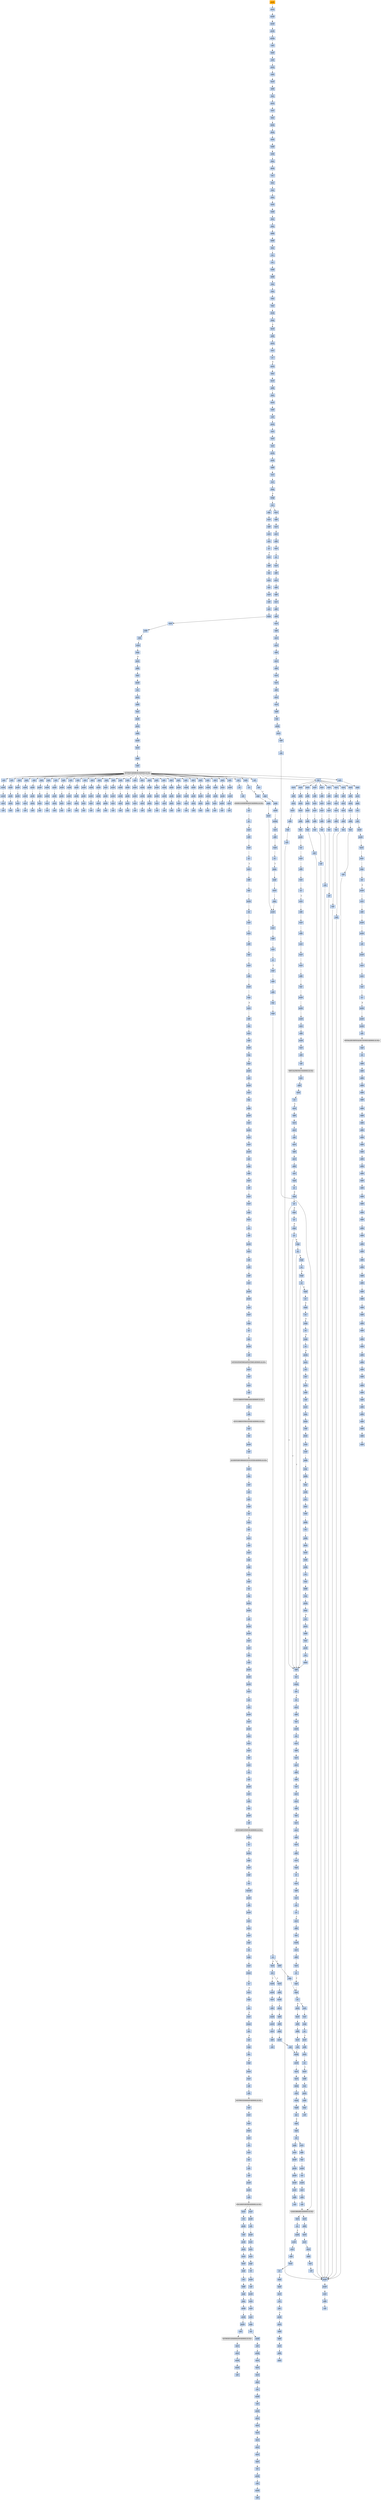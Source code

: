 strict digraph G {
	graph [bgcolor=transparent,
		name=G
	];
	node [color=lightsteelblue,
		fillcolor=lightsteelblue,
		shape=rectangle,
		style=filled
	];
	a0x0049e060pushl_ebp	[color=lightgrey,
		fillcolor=orange,
		label=pushl];
	a0x0049e061movl_esp_ebp	[label=movl];
	a0x0049e060pushl_ebp -> a0x0049e061movl_esp_ebp	[color="#000000"];
	a0x0049e063pushl_ebx	[label=pushl];
	a0x0049e061movl_esp_ebp -> a0x0049e063pushl_ebx	[color="#000000"];
	a0x0049e064pushl_esi	[label=pushl];
	a0x0049e063pushl_ebx -> a0x0049e064pushl_esi	[color="#000000"];
	a0x0049e065pushl_edi	[label=pushl];
	a0x0049e064pushl_esi -> a0x0049e065pushl_edi	[color="#000000"];
	a0x0049e066pusha_	[label=pusha];
	a0x0049e065pushl_edi -> a0x0049e066pusha_	[color="#000000"];
	a0x0049e067call_0x0049e06c	[label=call];
	a0x0049e066pusha_ -> a0x0049e067call_0x0049e06c	[color="#000000"];
	a0x0049e06cpopl_ebp	[label=popl];
	a0x0049e067call_0x0049e06c -> a0x0049e06cpopl_ebp	[color="#000000"];
	a0x0049e06dsubl_0x40286cUINT32_ebp	[label=subl];
	a0x0049e06cpopl_ebp -> a0x0049e06dsubl_0x40286cUINT32_ebp	[color="#000000"];
	a0x0049e073movl_0x40345dUINT32_ecx	[label=movl];
	a0x0049e06dsubl_0x40286cUINT32_ebp -> a0x0049e073movl_0x40345dUINT32_ecx	[color="#000000"];
	a0x0049e078subl_0x4028c6UINT32_ecx	[label=subl];
	a0x0049e073movl_0x40345dUINT32_ecx -> a0x0049e078subl_0x4028c6UINT32_ecx	[color="#000000"];
	a0x0049e07emovl_ebp_edx	[label=movl];
	a0x0049e078subl_0x4028c6UINT32_ecx -> a0x0049e07emovl_ebp_edx	[color="#000000"];
	a0x0049e080addl_0x4028c6UINT32_edx	[label=addl];
	a0x0049e07emovl_ebp_edx -> a0x0049e080addl_0x4028c6UINT32_edx	[color="#000000"];
	a0x0049e086leal_edx__edi	[label=leal];
	a0x0049e080addl_0x4028c6UINT32_edx -> a0x0049e086leal_edx__edi	[color="#000000"];
	a0x0049e088movl_edi_esi	[label=movl];
	a0x0049e086leal_edx__edi -> a0x0049e088movl_edi_esi	[color="#000000"];
	a0x0049e08axorl_eax_eax	[label=xorl];
	a0x0049e088movl_edi_esi -> a0x0049e08axorl_eax_eax	[color="#000000"];
	a0x0049e08cjmp_0x0049e092	[label=jmp];
	a0x0049e08axorl_eax_eax -> a0x0049e08cjmp_0x0049e092	[color="#000000"];
	a0x0049e092lodsb_ds_esi__al	[label=lodsb];
	a0x0049e08cjmp_0x0049e092 -> a0x0049e092lodsb_ds_esi__al	[color="#000000"];
	a0x0049e093decb_al	[label=decb];
	a0x0049e092lodsb_ds_esi__al -> a0x0049e093decb_al	[color="#000000"];
	a0x0049e095xorb_0x10UINT8_al	[label=xorb];
	a0x0049e093decb_al -> a0x0049e095xorb_0x10UINT8_al	[color="#000000"];
	a0x0049e097subb_cl_al	[label=subb];
	a0x0049e095xorb_0x10UINT8_al -> a0x0049e097subb_cl_al	[color="#000000"];
	a0x0049e099subb_cl_al	[label=subb];
	a0x0049e097subb_cl_al -> a0x0049e099subb_cl_al	[color="#000000"];
	a0x0049e09bjmp_0x0049e09e	[label=jmp];
	a0x0049e099subb_cl_al -> a0x0049e09bjmp_0x0049e09e	[color="#000000"];
	a0x0049e09edecb_al	[label=decb];
	a0x0049e09bjmp_0x0049e09e -> a0x0049e09edecb_al	[color="#000000"];
	a0x0049e0a0stc_	[label=stc];
	a0x0049e09edecb_al -> a0x0049e0a0stc_	[color="#000000"];
	a0x0049e0a1jmp_0x0049e0a4	[label=jmp];
	a0x0049e0a0stc_ -> a0x0049e0a1jmp_0x0049e0a4	[color="#000000"];
	a0x0049e0a4nop_	[label=nop];
	a0x0049e0a1jmp_0x0049e0a4 -> a0x0049e0a4nop_	[color="#000000"];
	a0x0049e0a5jmp_0x0049e0a8	[label=jmp];
	a0x0049e0a4nop_ -> a0x0049e0a5jmp_0x0049e0a8	[color="#000000"];
	a0x0049e0a8xorb_0x67UINT8_al	[label=xorb];
	a0x0049e0a5jmp_0x0049e0a8 -> a0x0049e0a8xorb_0x67UINT8_al	[color="#000000"];
	a0x0049e0aasubb_0x49UINT8_al	[label=subb];
	a0x0049e0a8xorb_0x67UINT8_al -> a0x0049e0aasubb_0x49UINT8_al	[color="#000000"];
	a0x0049e0acjmp_0x0049e0af	[label=jmp];
	a0x0049e0aasubb_0x49UINT8_al -> a0x0049e0acjmp_0x0049e0af	[color="#000000"];
	a0x0049e0afjmp_0x0049e0b2	[label=jmp];
	a0x0049e0acjmp_0x0049e0af -> a0x0049e0afjmp_0x0049e0b2	[color="#000000"];
	a0x0049e0b2addb_0xffffffe2UINT8_al	[label=addb];
	a0x0049e0afjmp_0x0049e0b2 -> a0x0049e0b2addb_0xffffffe2UINT8_al	[color="#000000"];
	a0x0049e0b4addb_cl_al	[label=addb];
	a0x0049e0b2addb_0xffffffe2UINT8_al -> a0x0049e0b4addb_cl_al	[color="#000000"];
	a0x0049e0b6jmp_0x0049e0b9	[label=jmp];
	a0x0049e0b4addb_cl_al -> a0x0049e0b6jmp_0x0049e0b9	[color="#000000"];
	a0x0049e0b9clc_	[label=clc];
	a0x0049e0b6jmp_0x0049e0b9 -> a0x0049e0b9clc_	[color="#000000"];
	a0x0049e0bastc_	[label=stc];
	a0x0049e0b9clc_ -> a0x0049e0bastc_	[color="#000000"];
	a0x0049e0bbsubb_cl_al	[label=subb];
	a0x0049e0bastc_ -> a0x0049e0bbsubb_cl_al	[color="#000000"];
	a0x0049e0bdaddb_cl_al	[label=addb];
	a0x0049e0bbsubb_cl_al -> a0x0049e0bdaddb_cl_al	[color="#000000"];
	a0x0049e0bfnop_	[label=nop];
	a0x0049e0bdaddb_cl_al -> a0x0049e0bfnop_	[color="#000000"];
	a0x0049e0c0nop_	[label=nop];
	a0x0049e0bfnop_ -> a0x0049e0c0nop_	[color="#000000"];
	a0x0049e0c1nop_	[label=nop];
	a0x0049e0c0nop_ -> a0x0049e0c1nop_	[color="#000000"];
	a0x0049e0c2nop_	[label=nop];
	a0x0049e0c1nop_ -> a0x0049e0c2nop_	[color="#000000"];
	a0x0049e0c3stosb_al_es_edi_	[label=stosb];
	a0x0049e0c2nop_ -> a0x0049e0c3stosb_al_es_edi_	[color="#000000"];
	a0x0049e0c4loop_0x0049e092	[label=loop];
	a0x0049e0c3stosb_al_es_edi_ -> a0x0049e0c4loop_0x0049e092	[color="#000000"];
	a0x0049e0c6movl_ebp_edx	[label=movl];
	a0x0049e0c4loop_0x0049e092 -> a0x0049e0c6movl_ebp_edx	[color="#000000",
		label=F];
	a0x0049e0c8addl_0x40321fUINT32_edx	[label=addl];
	a0x0049e0c6movl_ebp_edx -> a0x0049e0c8addl_0x40321fUINT32_edx	[color="#000000"];
	a0x0049e0cemovl_0x20esp__eax	[label=movl];
	a0x0049e0c8addl_0x40321fUINT32_edx -> a0x0049e0cemovl_0x20esp__eax	[color="#000000"];
	a0x0049e0d2incl_eax	[label=incl];
	a0x0049e0cemovl_0x20esp__eax -> a0x0049e0d2incl_eax	[color="#000000"];
	a0x0049e0d3js_0x0049e0dd	[label=js];
	a0x0049e0d2incl_eax -> a0x0049e0d3js_0x0049e0dd	[color="#000000"];
	a0x0049e0d5movl_0x1UINT32_edx_	[label=movl];
	a0x0049e0d3js_0x0049e0dd -> a0x0049e0d5movl_0x1UINT32_edx_	[color="#000000",
		label=F];
	a0x0049e0dbjmp_0x0049e0e3	[label=jmp];
	a0x0049e0d5movl_0x1UINT32_edx_ -> a0x0049e0dbjmp_0x0049e0e3	[color="#000000"];
	a0x0049e0e3movl_ebp_edx	[label=movl];
	a0x0049e0dbjmp_0x0049e0e3 -> a0x0049e0e3movl_ebp_edx	[color="#000000"];
	a0x0049e0e5addl_0x402866UINT32_edx	[label=addl];
	a0x0049e0e3movl_ebp_edx -> a0x0049e0e5addl_0x402866UINT32_edx	[color="#000000"];
	a0x0049e0ebleal_edx__eax	[label=leal];
	a0x0049e0e5addl_0x402866UINT32_edx -> a0x0049e0ebleal_edx__eax	[color="#000000"];
	a0x0049e0edmovl_0x403065UINT32_ecx	[label=movl];
	a0x0049e0ebleal_edx__eax -> a0x0049e0edmovl_0x403065UINT32_ecx	[color="#000000"];
	a0x0049e0f2subl_0x402866UINT32_ecx	[label=subl];
	a0x0049e0edmovl_0x403065UINT32_ecx -> a0x0049e0f2subl_0x402866UINT32_ecx	[color="#000000"];
	a0x0049e0f8call_0x0049e401	[label=call];
	a0x0049e0f2subl_0x402866UINT32_ecx -> a0x0049e0f8call_0x0049e401	[color="#000000"];
	a0x0049e401movl_eax_edi	[label=movl];
	a0x0049e0f8call_0x0049e401 -> a0x0049e401movl_eax_edi	[color="#000000"];
	a0x0049e403xorl_eax_eax	[label=xorl];
	a0x0049e401movl_eax_edi -> a0x0049e403xorl_eax_eax	[color="#000000"];
	a0x0049e405xorl_ebx_ebx	[label=xorl];
	a0x0049e403xorl_eax_eax -> a0x0049e405xorl_ebx_ebx	[color="#000000"];
	a0x0049e407xorl_edx_edx	[label=xorl];
	a0x0049e405xorl_ebx_ebx -> a0x0049e407xorl_edx_edx	[color="#000000"];
	a0x0049e409movb_edi__al	[label=movb];
	a0x0049e407xorl_edx_edx -> a0x0049e409movb_edi__al	[color="#000000"];
	a0x0049e40bmull_edx_eax	[label=mull];
	a0x0049e409movb_edi__al -> a0x0049e40bmull_edx_eax	[color="#000000"];
	a0x0049e40daddl_eax_ebx	[label=addl];
	a0x0049e40bmull_edx_eax -> a0x0049e40daddl_eax_ebx	[color="#000000"];
	a0x0049e40fincl_edx	[label=incl];
	a0x0049e40daddl_eax_ebx -> a0x0049e40fincl_edx	[color="#000000"];
	a0x0049e410incl_edi	[label=incl];
	a0x0049e40fincl_edx -> a0x0049e410incl_edi	[color="#000000"];
	a0x0049e411loop_0x0049e409	[label=loop];
	a0x0049e410incl_edi -> a0x0049e411loop_0x0049e409	[color="#000000"];
	a0x0049e413xchgl_eax_ebx	[label=xchgl];
	a0x0049e411loop_0x0049e409 -> a0x0049e413xchgl_eax_ebx	[color="#000000",
		label=F];
	a0x0049e414ret	[label=ret];
	a0x0049e413xchgl_eax_ebx -> a0x0049e414ret	[color="#000000"];
	a0x0049e0fdmovl_ebp_edx	[label=movl];
	a0x0049e414ret -> a0x0049e0fdmovl_ebp_edx	[color="#000000"];
	a0x0049e815jmp_0x0049e819	[label=jmp];
	a0x0049e414ret -> a0x0049e815jmp_0x0049e819	[color="#000000"];
	a0x0049e0ffaddl_0x40321bUINT32_edx	[label=addl];
	a0x0049e0fdmovl_ebp_edx -> a0x0049e0ffaddl_0x40321bUINT32_edx	[color="#000000"];
	a0x0049e105movl_eax_edx_	[label=movl];
	a0x0049e0ffaddl_0x40321bUINT32_edx -> a0x0049e105movl_eax_edx_	[color="#000000"];
	a0x0049e107movl_ebp_edx	[label=movl];
	a0x0049e105movl_eax_edx_ -> a0x0049e107movl_ebp_edx	[color="#000000"];
	a0x0049e109addl_0x403213UINT32_edx	[label=addl];
	a0x0049e107movl_ebp_edx -> a0x0049e109addl_0x403213UINT32_edx	[color="#000000"];
	a0x0049e10ftestl_0x1UINT32_edx_	[label=testl];
	a0x0049e109addl_0x403213UINT32_edx -> a0x0049e10ftestl_0x1UINT32_edx_	[color="#000000"];
	a0x0049e115je_0x0049e15f	[label=je];
	a0x0049e10ftestl_0x1UINT32_edx_ -> a0x0049e115je_0x0049e15f	[color="#000000"];
	a0x0049e15fmovl_ebp_edx	[label=movl];
	a0x0049e115je_0x0049e15f -> a0x0049e15fmovl_ebp_edx	[color="#000000",
		label=T];
	a0x0049e161addl_0x40320bUINT32_edx	[label=addl];
	a0x0049e15fmovl_ebp_edx -> a0x0049e161addl_0x40320bUINT32_edx	[color="#000000"];
	a0x0049e167movl_edx__eax	[label=movl];
	a0x0049e161addl_0x40320bUINT32_edx -> a0x0049e167movl_edx__eax	[color="#000000"];
	a0x0049e169addl_0x3ceax__eax	[label=addl];
	a0x0049e167movl_edx__eax -> a0x0049e169addl_0x3ceax__eax	[color="#000000"];
	a0x0049e16caddl_0x80UINT32_eax	[label=addl];
	a0x0049e169addl_0x3ceax__eax -> a0x0049e16caddl_0x80UINT32_eax	[color="#000000"];
	a0x0049e171movl_eax__ecx	[label=movl];
	a0x0049e16caddl_0x80UINT32_eax -> a0x0049e171movl_eax__ecx	[color="#000000"];
	a0x0049e173addl_edx__ecx	[label=addl];
	a0x0049e171movl_eax__ecx -> a0x0049e173addl_edx__ecx	[color="#000000"];
	a0x0049e175addl_0x10UINT8_ecx	[label=addl];
	a0x0049e173addl_edx__ecx -> a0x0049e175addl_0x10UINT8_ecx	[color="#000000"];
	a0x0049e178movl_ecx__eax	[label=movl];
	a0x0049e175addl_0x10UINT8_ecx -> a0x0049e178movl_ecx__eax	[color="#000000"];
	a0x0049e17aaddl_edx__eax	[label=addl];
	a0x0049e178movl_ecx__eax -> a0x0049e17aaddl_edx__eax	[color="#000000"];
	a0x0049e17cmovl_eax__ebx	[label=movl];
	a0x0049e17aaddl_edx__eax -> a0x0049e17cmovl_eax__ebx	[color="#000000"];
	a0x0049e17emovl_ebp_edx	[label=movl];
	a0x0049e17cmovl_eax__ebx -> a0x0049e17emovl_ebp_edx	[color="#000000"];
	a0x0049e180addl_0x403397UINT32_edx	[label=addl];
	a0x0049e17emovl_ebp_edx -> a0x0049e180addl_0x403397UINT32_edx	[color="#000000"];
	a0x0049e186movl_ebx_edx_	[label=movl];
	a0x0049e180addl_0x403397UINT32_edx -> a0x0049e186movl_ebx_edx_	[color="#000000"];
	a0x0049e188addl_0x4UINT8_eax	[label=addl];
	a0x0049e186movl_ebx_edx_ -> a0x0049e188addl_0x4UINT8_eax	[color="#000000"];
	a0x0049e18bmovl_eax__ebx	[label=movl];
	a0x0049e188addl_0x4UINT8_eax -> a0x0049e18bmovl_eax__ebx	[color="#000000"];
	a0x0049e18dmovl_ebp_edx	[label=movl];
	a0x0049e18bmovl_eax__ebx -> a0x0049e18dmovl_ebp_edx	[color="#000000"];
	a0x0049e18faddl_0x40339bUINT32_edx	[label=addl];
	a0x0049e18dmovl_ebp_edx -> a0x0049e18faddl_0x40339bUINT32_edx	[color="#000000"];
	a0x0049e195movl_ebx_edx_	[label=movl];
	a0x0049e18faddl_0x40339bUINT32_edx -> a0x0049e195movl_ebx_edx_	[color="#000000"];
	a0x0049e197movl_ebp_edx	[label=movl];
	a0x0049e195movl_ebx_edx_ -> a0x0049e197movl_ebp_edx	[color="#000000"];
	a0x0049e199addl_0x40339fUINT32_edx	[label=addl];
	a0x0049e197movl_ebp_edx -> a0x0049e199addl_0x40339fUINT32_edx	[color="#000000"];
	a0x0049e19fleal_edx__eax	[label=leal];
	a0x0049e199addl_0x40339fUINT32_edx -> a0x0049e19fleal_edx__eax	[color="#000000"];
	a0x0049e1a1pushl_eax	[label=pushl];
	a0x0049e19fleal_edx__eax -> a0x0049e1a1pushl_eax	[color="#000000"];
	a0x0049e1a2movl_ebp_edx	[label=movl];
	a0x0049e1a1pushl_eax -> a0x0049e1a2movl_ebp_edx	[color="#000000"];
	a0x0049e1a4addl_0x403397UINT32_edx	[label=addl];
	a0x0049e1a2movl_ebp_edx -> a0x0049e1a4addl_0x403397UINT32_edx	[color="#000000"];
	a0x0049e1aacall_edx_	[label=call];
	a0x0049e1a4addl_0x403397UINT32_edx -> a0x0049e1aacall_edx_	[color="#000000"];
	LOADLIBRARYA_KERNEL32_DLL	[color=lightgrey,
		fillcolor=lightgrey,
		label="LOADLIBRARYA-KERNEL32-DLL"];
	a0x0049e1aacall_edx_ -> LOADLIBRARYA_KERNEL32_DLL	[color="#000000"];
	a0x0049e1acmovl_ebp_edx	[label=movl];
	LOADLIBRARYA_KERNEL32_DLL -> a0x0049e1acmovl_ebp_edx	[color="#000000"];
	a0x0049e67atestl_eax_eax	[label=testl];
	LOADLIBRARYA_KERNEL32_DLL -> a0x0049e67atestl_eax_eax	[color="#000000"];
	a0x0049e1aeaddl_0x4033acUINT32_edx	[label=addl];
	a0x0049e1acmovl_ebp_edx -> a0x0049e1aeaddl_0x4033acUINT32_edx	[color="#000000"];
	a0x0049e1b4movl_eax_esi	[label=movl];
	a0x0049e1aeaddl_0x4033acUINT32_edx -> a0x0049e1b4movl_eax_esi	[color="#000000"];
	a0x0049e1b6movl_eax_edx_	[label=movl];
	a0x0049e1b4movl_eax_esi -> a0x0049e1b6movl_eax_edx_	[color="#000000"];
	a0x0049e1b8movl_ebp_edx	[label=movl];
	a0x0049e1b6movl_eax_edx_ -> a0x0049e1b8movl_ebp_edx	[color="#000000"];
	a0x0049e1baaddl_0x4033b0UINT32_edx	[label=addl];
	a0x0049e1b8movl_ebp_edx -> a0x0049e1baaddl_0x4033b0UINT32_edx	[color="#000000"];
	a0x0049e1c0leal_edx__eax	[label=leal];
	a0x0049e1baaddl_0x4033b0UINT32_edx -> a0x0049e1c0leal_edx__eax	[color="#000000"];
	a0x0049e1c2call_0x0049e2a5	[label=call];
	a0x0049e1c0leal_edx__eax -> a0x0049e1c2call_0x0049e2a5	[color="#000000"];
	a0x0049e2a5pushl_eax	[label=pushl];
	a0x0049e1c2call_0x0049e2a5 -> a0x0049e2a5pushl_eax	[color="#000000"];
	a0x0049e2a6pushl_esi	[label=pushl];
	a0x0049e2a5pushl_eax -> a0x0049e2a6pushl_esi	[color="#000000"];
	a0x0049e2a7movl_ebp_edx	[label=movl];
	a0x0049e2a6pushl_esi -> a0x0049e2a7movl_ebp_edx	[color="#000000"];
	a0x0049e2a9addl_0x40339bUINT32_edx	[label=addl];
	a0x0049e2a7movl_ebp_edx -> a0x0049e2a9addl_0x40339bUINT32_edx	[color="#000000"];
	a0x0049e2afcall_edx_	[label=call];
	a0x0049e2a9addl_0x40339bUINT32_edx -> a0x0049e2afcall_edx_	[color="#000000"];
	GETPROCADDRESS_KERNEL32_DLL	[color=lightgrey,
		fillcolor=lightgrey,
		label="GETPROCADDRESS-KERNEL32-DLL"];
	a0x0049e2b1ret	[label=ret];
	GETPROCADDRESS_KERNEL32_DLL -> a0x0049e2b1ret	[color="#000000"];
	a0x0049e700orl_eax_eax	[label=orl];
	GETPROCADDRESS_KERNEL32_DLL -> a0x0049e700orl_eax_eax	[color="#000000"];
	a0x0049e749testl_eax_eax	[label=testl];
	GETPROCADDRESS_KERNEL32_DLL -> a0x0049e749testl_eax_eax	[color="#000000"];
	a0x0049e884orl_eax_eax	[label=orl];
	GETPROCADDRESS_KERNEL32_DLL -> a0x0049e884orl_eax_eax	[color="#000000"];
	a0x0042071exorl_0x0043e0d0_eax	[label=xorl];
	GETPROCADDRESS_KERNEL32_DLL -> a0x0042071exorl_0x0043e0d0_eax	[color="#000000"];
	a0x00420731xorl_0x0043e0d0_eax	[label=xorl];
	GETPROCADDRESS_KERNEL32_DLL -> a0x00420731xorl_0x0043e0d0_eax	[color="#000000"];
	a0x00420744xorl_0x0043e0d0_eax	[label=xorl];
	GETPROCADDRESS_KERNEL32_DLL -> a0x00420744xorl_0x0043e0d0_eax	[color="#000000"];
	a0x00420757xorl_0x0043e0d0_eax	[label=xorl];
	GETPROCADDRESS_KERNEL32_DLL -> a0x00420757xorl_0x0043e0d0_eax	[color="#000000"];
	a0x0042076axorl_0x0043e0d0_eax	[label=xorl];
	GETPROCADDRESS_KERNEL32_DLL -> a0x0042076axorl_0x0043e0d0_eax	[color="#000000"];
	a0x0042077dxorl_0x0043e0d0_eax	[label=xorl];
	GETPROCADDRESS_KERNEL32_DLL -> a0x0042077dxorl_0x0043e0d0_eax	[color="#000000"];
	a0x00420790xorl_0x0043e0d0_eax	[label=xorl];
	GETPROCADDRESS_KERNEL32_DLL -> a0x00420790xorl_0x0043e0d0_eax	[color="#000000"];
	a0x004207a3xorl_0x0043e0d0_eax	[label=xorl];
	GETPROCADDRESS_KERNEL32_DLL -> a0x004207a3xorl_0x0043e0d0_eax	[color="#000000"];
	a0x004207b6xorl_0x0043e0d0_eax	[label=xorl];
	GETPROCADDRESS_KERNEL32_DLL -> a0x004207b6xorl_0x0043e0d0_eax	[color="#000000"];
	a0x004207c9xorl_0x0043e0d0_eax	[label=xorl];
	GETPROCADDRESS_KERNEL32_DLL -> a0x004207c9xorl_0x0043e0d0_eax	[color="#000000"];
	a0x004207dcxorl_0x0043e0d0_eax	[label=xorl];
	GETPROCADDRESS_KERNEL32_DLL -> a0x004207dcxorl_0x0043e0d0_eax	[color="#000000"];
	a0x004207efxorl_0x0043e0d0_eax	[label=xorl];
	GETPROCADDRESS_KERNEL32_DLL -> a0x004207efxorl_0x0043e0d0_eax	[color="#000000"];
	a0x00420802xorl_0x0043e0d0_eax	[label=xorl];
	GETPROCADDRESS_KERNEL32_DLL -> a0x00420802xorl_0x0043e0d0_eax	[color="#000000"];
	a0x00420815xorl_0x0043e0d0_eax	[label=xorl];
	GETPROCADDRESS_KERNEL32_DLL -> a0x00420815xorl_0x0043e0d0_eax	[color="#000000"];
	a0x00420828xorl_0x0043e0d0_eax	[label=xorl];
	GETPROCADDRESS_KERNEL32_DLL -> a0x00420828xorl_0x0043e0d0_eax	[color="#000000"];
	a0x0042083bxorl_0x0043e0d0_eax	[label=xorl];
	GETPROCADDRESS_KERNEL32_DLL -> a0x0042083bxorl_0x0043e0d0_eax	[color="#000000"];
	a0x0042084exorl_0x0043e0d0_eax	[label=xorl];
	GETPROCADDRESS_KERNEL32_DLL -> a0x0042084exorl_0x0043e0d0_eax	[color="#000000"];
	a0x00420861xorl_0x0043e0d0_eax	[label=xorl];
	GETPROCADDRESS_KERNEL32_DLL -> a0x00420861xorl_0x0043e0d0_eax	[color="#000000"];
	a0x00420874xorl_0x0043e0d0_eax	[label=xorl];
	GETPROCADDRESS_KERNEL32_DLL -> a0x00420874xorl_0x0043e0d0_eax	[color="#000000"];
	a0x00420887xorl_0x0043e0d0_eax	[label=xorl];
	GETPROCADDRESS_KERNEL32_DLL -> a0x00420887xorl_0x0043e0d0_eax	[color="#000000"];
	a0x0042089axorl_0x0043e0d0_eax	[label=xorl];
	GETPROCADDRESS_KERNEL32_DLL -> a0x0042089axorl_0x0043e0d0_eax	[color="#000000"];
	a0x004208adxorl_0x0043e0d0_eax	[label=xorl];
	GETPROCADDRESS_KERNEL32_DLL -> a0x004208adxorl_0x0043e0d0_eax	[color="#000000"];
	a0x004208c0xorl_0x0043e0d0_eax	[label=xorl];
	GETPROCADDRESS_KERNEL32_DLL -> a0x004208c0xorl_0x0043e0d0_eax	[color="#000000"];
	a0x004208d3xorl_0x0043e0d0_eax	[label=xorl];
	GETPROCADDRESS_KERNEL32_DLL -> a0x004208d3xorl_0x0043e0d0_eax	[color="#000000"];
	a0x004208e6xorl_0x0043e0d0_eax	[label=xorl];
	GETPROCADDRESS_KERNEL32_DLL -> a0x004208e6xorl_0x0043e0d0_eax	[color="#000000"];
	a0x004208f9xorl_0x0043e0d0_eax	[label=xorl];
	GETPROCADDRESS_KERNEL32_DLL -> a0x004208f9xorl_0x0043e0d0_eax	[color="#000000"];
	a0x0042090cxorl_0x0043e0d0_eax	[label=xorl];
	GETPROCADDRESS_KERNEL32_DLL -> a0x0042090cxorl_0x0043e0d0_eax	[color="#000000"];
	a0x0042091fxorl_0x0043e0d0_eax	[label=xorl];
	GETPROCADDRESS_KERNEL32_DLL -> a0x0042091fxorl_0x0043e0d0_eax	[color="#000000"];
	a0x00420932xorl_0x0043e0d0_eax	[label=xorl];
	GETPROCADDRESS_KERNEL32_DLL -> a0x00420932xorl_0x0043e0d0_eax	[color="#000000"];
	a0x00420945xorl_0x0043e0d0_eax	[label=xorl];
	GETPROCADDRESS_KERNEL32_DLL -> a0x00420945xorl_0x0043e0d0_eax	[color="#000000"];
	a0x00420958xorl_0x0043e0d0_eax	[label=xorl];
	GETPROCADDRESS_KERNEL32_DLL -> a0x00420958xorl_0x0043e0d0_eax	[color="#000000"];
	a0x0042096bxorl_0x0043e0d0_eax	[label=xorl];
	GETPROCADDRESS_KERNEL32_DLL -> a0x0042096bxorl_0x0043e0d0_eax	[color="#000000"];
	a0x0042097exorl_0x0043e0d0_eax	[label=xorl];
	GETPROCADDRESS_KERNEL32_DLL -> a0x0042097exorl_0x0043e0d0_eax	[color="#000000"];
	a0x0049e1c7movl_ebp_edx	[label=movl];
	a0x0049e2b1ret -> a0x0049e1c7movl_ebp_edx	[color="#000000"];
	a0x0049e1e0movl_ebp_edx	[label=movl];
	a0x0049e2b1ret -> a0x0049e1e0movl_ebp_edx	[color="#000000"];
	a0x0049e1f9movl_ebp_edx	[label=movl];
	a0x0049e2b1ret -> a0x0049e1f9movl_ebp_edx	[color="#000000"];
	a0x0049e212movl_ebp_edx	[label=movl];
	a0x0049e2b1ret -> a0x0049e212movl_ebp_edx	[color="#000000"];
	a0x0049e22bmovl_ebp_edx	[label=movl];
	a0x0049e2b1ret -> a0x0049e22bmovl_ebp_edx	[color="#000000"];
	a0x0049e244movl_ebp_edx	[label=movl];
	a0x0049e2b1ret -> a0x0049e244movl_ebp_edx	[color="#000000"];
	a0x0049e25dmovl_ebp_edx	[label=movl];
	a0x0049e2b1ret -> a0x0049e25dmovl_ebp_edx	[color="#000000"];
	a0x0049e276movl_ebp_edx	[label=movl];
	a0x0049e2b1ret -> a0x0049e276movl_ebp_edx	[color="#000000"];
	a0x0049e28fmovl_ebp_edx	[label=movl];
	a0x0049e2b1ret -> a0x0049e28fmovl_ebp_edx	[color="#000000"];
	a0x0049e1c9addl_0x4033c1UINT32_edx	[label=addl];
	a0x0049e1c7movl_ebp_edx -> a0x0049e1c9addl_0x4033c1UINT32_edx	[color="#000000"];
	a0x0049e1cfmovl_eax_edx_	[label=movl];
	a0x0049e1c9addl_0x4033c1UINT32_edx -> a0x0049e1cfmovl_eax_edx_	[color="#000000"];
	a0x0049e1d1movl_ebp_edx	[label=movl];
	a0x0049e1cfmovl_eax_edx_ -> a0x0049e1d1movl_ebp_edx	[color="#000000"];
	a0x0049e1d3addl_0x4033c5UINT32_edx	[label=addl];
	a0x0049e1d1movl_ebp_edx -> a0x0049e1d3addl_0x4033c5UINT32_edx	[color="#000000"];
	a0x0049e1d9leal_edx__eax	[label=leal];
	a0x0049e1d3addl_0x4033c5UINT32_edx -> a0x0049e1d9leal_edx__eax	[color="#000000"];
	a0x0049e1dbcall_0x0049e2a5	[label=call];
	a0x0049e1d9leal_edx__eax -> a0x0049e1dbcall_0x0049e2a5	[color="#000000"];
	a0x0049e1dbcall_0x0049e2a5 -> a0x0049e2a5pushl_eax	[color="#000000"];
	a0x0049e1e2addl_0x4033d4UINT32_edx	[label=addl];
	a0x0049e1e0movl_ebp_edx -> a0x0049e1e2addl_0x4033d4UINT32_edx	[color="#000000"];
	a0x0049e1e8movl_eax_edx_	[label=movl];
	a0x0049e1e2addl_0x4033d4UINT32_edx -> a0x0049e1e8movl_eax_edx_	[color="#000000"];
	a0x0049e1eamovl_ebp_edx	[label=movl];
	a0x0049e1e8movl_eax_edx_ -> a0x0049e1eamovl_ebp_edx	[color="#000000"];
	a0x0049e1ecaddl_0x4033d8UINT32_edx	[label=addl];
	a0x0049e1eamovl_ebp_edx -> a0x0049e1ecaddl_0x4033d8UINT32_edx	[color="#000000"];
	a0x0049e1f2leal_edx__eax	[label=leal];
	a0x0049e1ecaddl_0x4033d8UINT32_edx -> a0x0049e1f2leal_edx__eax	[color="#000000"];
	a0x0049e1f4call_0x0049e2a5	[label=call];
	a0x0049e1f2leal_edx__eax -> a0x0049e1f4call_0x0049e2a5	[color="#000000"];
	a0x0049e1f4call_0x0049e2a5 -> a0x0049e2a5pushl_eax	[color="#000000"];
	a0x0049e1fbaddl_0x4033ebUINT32_edx	[label=addl];
	a0x0049e1f9movl_ebp_edx -> a0x0049e1fbaddl_0x4033ebUINT32_edx	[color="#000000"];
	a0x0049e201movl_eax_edx_	[label=movl];
	a0x0049e1fbaddl_0x4033ebUINT32_edx -> a0x0049e201movl_eax_edx_	[color="#000000"];
	a0x0049e203movl_ebp_edx	[label=movl];
	a0x0049e201movl_eax_edx_ -> a0x0049e203movl_ebp_edx	[color="#000000"];
	a0x0049e205addl_0x4033efUINT32_edx	[label=addl];
	a0x0049e203movl_ebp_edx -> a0x0049e205addl_0x4033efUINT32_edx	[color="#000000"];
	a0x0049e20bleal_edx__eax	[label=leal];
	a0x0049e205addl_0x4033efUINT32_edx -> a0x0049e20bleal_edx__eax	[color="#000000"];
	a0x0049e20dcall_0x0049e2a5	[label=call];
	a0x0049e20bleal_edx__eax -> a0x0049e20dcall_0x0049e2a5	[color="#000000"];
	a0x0049e20dcall_0x0049e2a5 -> a0x0049e2a5pushl_eax	[color="#000000"];
	a0x0049e214addl_0x4033fbUINT32_edx	[label=addl];
	a0x0049e212movl_ebp_edx -> a0x0049e214addl_0x4033fbUINT32_edx	[color="#000000"];
	a0x0049e21amovl_eax_edx_	[label=movl];
	a0x0049e214addl_0x4033fbUINT32_edx -> a0x0049e21amovl_eax_edx_	[color="#000000"];
	a0x0049e21cmovl_ebp_edx	[label=movl];
	a0x0049e21amovl_eax_edx_ -> a0x0049e21cmovl_ebp_edx	[color="#000000"];
	a0x0049e21eaddl_0x4033ffUINT32_edx	[label=addl];
	a0x0049e21cmovl_ebp_edx -> a0x0049e21eaddl_0x4033ffUINT32_edx	[color="#000000"];
	a0x0049e224leal_edx__eax	[label=leal];
	a0x0049e21eaddl_0x4033ffUINT32_edx -> a0x0049e224leal_edx__eax	[color="#000000"];
	a0x0049e226call_0x0049e2a5	[label=call];
	a0x0049e224leal_edx__eax -> a0x0049e226call_0x0049e2a5	[color="#000000"];
	a0x0049e226call_0x0049e2a5 -> a0x0049e2a5pushl_eax	[color="#000000"];
	a0x0049e22daddl_0x40340bUINT32_edx	[label=addl];
	a0x0049e22bmovl_ebp_edx -> a0x0049e22daddl_0x40340bUINT32_edx	[color="#000000"];
	a0x0049e233movl_eax_edx_	[label=movl];
	a0x0049e22daddl_0x40340bUINT32_edx -> a0x0049e233movl_eax_edx_	[color="#000000"];
	a0x0049e235movl_ebp_edx	[label=movl];
	a0x0049e233movl_eax_edx_ -> a0x0049e235movl_ebp_edx	[color="#000000"];
	a0x0049e237addl_0x40340fUINT32_edx	[label=addl];
	a0x0049e235movl_ebp_edx -> a0x0049e237addl_0x40340fUINT32_edx	[color="#000000"];
	a0x0049e23dleal_edx__eax	[label=leal];
	a0x0049e237addl_0x40340fUINT32_edx -> a0x0049e23dleal_edx__eax	[color="#000000"];
	a0x0049e23fcall_0x0049e2a5	[label=call];
	a0x0049e23dleal_edx__eax -> a0x0049e23fcall_0x0049e2a5	[color="#000000"];
	a0x0049e23fcall_0x0049e2a5 -> a0x0049e2a5pushl_eax	[color="#000000"];
	a0x0049e246addl_0x40341aUINT32_edx	[label=addl];
	a0x0049e244movl_ebp_edx -> a0x0049e246addl_0x40341aUINT32_edx	[color="#000000"];
	a0x0049e24cmovl_eax_edx_	[label=movl];
	a0x0049e246addl_0x40341aUINT32_edx -> a0x0049e24cmovl_eax_edx_	[color="#000000"];
	a0x0049e24emovl_ebp_edx	[label=movl];
	a0x0049e24cmovl_eax_edx_ -> a0x0049e24emovl_ebp_edx	[color="#000000"];
	a0x0049e250addl_0x40341eUINT32_edx	[label=addl];
	a0x0049e24emovl_ebp_edx -> a0x0049e250addl_0x40341eUINT32_edx	[color="#000000"];
	a0x0049e256leal_edx__eax	[label=leal];
	a0x0049e250addl_0x40341eUINT32_edx -> a0x0049e256leal_edx__eax	[color="#000000"];
	a0x0049e258call_0x0049e2a5	[label=call];
	a0x0049e256leal_edx__eax -> a0x0049e258call_0x0049e2a5	[color="#000000"];
	a0x0049e258call_0x0049e2a5 -> a0x0049e2a5pushl_eax	[color="#000000"];
	a0x0049e25faddl_0x403427UINT32_edx	[label=addl];
	a0x0049e25dmovl_ebp_edx -> a0x0049e25faddl_0x403427UINT32_edx	[color="#000000"];
	a0x0049e265movl_eax_edx_	[label=movl];
	a0x0049e25faddl_0x403427UINT32_edx -> a0x0049e265movl_eax_edx_	[color="#000000"];
	a0x0049e267movl_ebp_edx	[label=movl];
	a0x0049e265movl_eax_edx_ -> a0x0049e267movl_ebp_edx	[color="#000000"];
	a0x0049e269addl_0x40342bUINT32_edx	[label=addl];
	a0x0049e267movl_ebp_edx -> a0x0049e269addl_0x40342bUINT32_edx	[color="#000000"];
	a0x0049e26fleal_edx__eax	[label=leal];
	a0x0049e269addl_0x40342bUINT32_edx -> a0x0049e26fleal_edx__eax	[color="#000000"];
	a0x0049e271call_0x0049e2a5	[label=call];
	a0x0049e26fleal_edx__eax -> a0x0049e271call_0x0049e2a5	[color="#000000"];
	a0x0049e271call_0x0049e2a5 -> a0x0049e2a5pushl_eax	[color="#000000"];
	a0x0049e278addl_0x403437UINT32_edx	[label=addl];
	a0x0049e276movl_ebp_edx -> a0x0049e278addl_0x403437UINT32_edx	[color="#000000"];
	a0x0049e27emovl_eax_edx_	[label=movl];
	a0x0049e278addl_0x403437UINT32_edx -> a0x0049e27emovl_eax_edx_	[color="#000000"];
	a0x0049e280movl_ebp_edx	[label=movl];
	a0x0049e27emovl_eax_edx_ -> a0x0049e280movl_ebp_edx	[color="#000000"];
	a0x0049e282addl_0x40343bUINT32_edx	[label=addl];
	a0x0049e280movl_ebp_edx -> a0x0049e282addl_0x40343bUINT32_edx	[color="#000000"];
	a0x0049e288leal_edx__eax	[label=leal];
	a0x0049e282addl_0x40343bUINT32_edx -> a0x0049e288leal_edx__eax	[color="#000000"];
	a0x0049e28acall_0x0049e2a5	[label=call];
	a0x0049e288leal_edx__eax -> a0x0049e28acall_0x0049e2a5	[color="#000000"];
	a0x0049e28acall_0x0049e2a5 -> a0x0049e2a5pushl_eax	[color="#000000"];
	a0x0049e291addl_0x403447UINT32_edx	[label=addl];
	a0x0049e28fmovl_ebp_edx -> a0x0049e291addl_0x403447UINT32_edx	[color="#000000"];
	a0x0049e297movl_eax_edx_	[label=movl];
	a0x0049e291addl_0x403447UINT32_edx -> a0x0049e297movl_eax_edx_	[color="#000000"];
	a0x0049e299movl_ebp_edx	[label=movl];
	a0x0049e297movl_eax_edx_ -> a0x0049e299movl_ebp_edx	[color="#000000"];
	a0x0049e29baddl_0x402ab2UINT32_edx	[label=addl];
	a0x0049e299movl_ebp_edx -> a0x0049e29baddl_0x402ab2UINT32_edx	[color="#000000"];
	a0x0049e2a1leal_edx__eax	[label=leal];
	a0x0049e29baddl_0x402ab2UINT32_edx -> a0x0049e2a1leal_edx__eax	[color="#000000"];
	a0x0049e2a3pushl_eax	[label=pushl];
	a0x0049e2a1leal_edx__eax -> a0x0049e2a3pushl_eax	[color="#000000"];
	a0x0049e2a4ret	[label=ret];
	a0x0049e2a3pushl_eax -> a0x0049e2a4ret	[color="#000000"];
	a0x0049e2b2movl_ebp_edx	[label=movl];
	a0x0049e2a4ret -> a0x0049e2b2movl_ebp_edx	[color="#000000"];
	a0x0049e2b4addl_0x403213UINT32_edx	[label=addl];
	a0x0049e2b2movl_ebp_edx -> a0x0049e2b4addl_0x403213UINT32_edx	[color="#000000"];
	a0x0049e2batestl_0x10UINT32_edx_	[label=testl];
	a0x0049e2b4addl_0x403213UINT32_edx -> a0x0049e2batestl_0x10UINT32_edx_	[color="#000000"];
	a0x0049e2c0je_0x0049e2fd	[label=je];
	a0x0049e2batestl_0x10UINT32_edx_ -> a0x0049e2c0je_0x0049e2fd	[color="#000000"];
	a0x0049e2fdmovl_ebp_edx	[label=movl];
	a0x0049e2c0je_0x0049e2fd -> a0x0049e2fdmovl_ebp_edx	[color="#000000",
		label=T];
	a0x0049e2ffaddl_0x40320bUINT32_edx	[label=addl];
	a0x0049e2fdmovl_ebp_edx -> a0x0049e2ffaddl_0x40320bUINT32_edx	[color="#000000"];
	a0x0049e305movl_edx__edi	[label=movl];
	a0x0049e2ffaddl_0x40320bUINT32_edx -> a0x0049e305movl_edx__edi	[color="#000000"];
	a0x0049e307addl_0x3cedi__edi	[label=addl];
	a0x0049e305movl_edx__edi -> a0x0049e307addl_0x3cedi__edi	[color="#000000"];
	a0x0049e30amovl_edx__esi	[label=movl];
	a0x0049e307addl_0x3cedi__edi -> a0x0049e30amovl_edx__esi	[color="#000000"];
	a0x0049e30cmovl_0x54edi__ecx	[label=movl];
	a0x0049e30amovl_edx__esi -> a0x0049e30cmovl_0x54edi__ecx	[color="#000000"];
	a0x0049e30fmovl_ebp_edx	[label=movl];
	a0x0049e30cmovl_0x54edi__ecx -> a0x0049e30fmovl_ebp_edx	[color="#000000"];
	a0x0049e311addl_0x403479UINT32_edx	[label=addl];
	a0x0049e30fmovl_ebp_edx -> a0x0049e311addl_0x403479UINT32_edx	[color="#000000"];
	a0x0049e317leal_edx__eax	[label=leal];
	a0x0049e311addl_0x403479UINT32_edx -> a0x0049e317leal_edx__eax	[color="#000000"];
	a0x0049e319pushl_eax	[label=pushl];
	a0x0049e317leal_edx__eax -> a0x0049e319pushl_eax	[color="#000000"];
	a0x0049e31apushl_0x4UINT8	[label=pushl];
	a0x0049e319pushl_eax -> a0x0049e31apushl_0x4UINT8	[color="#000000"];
	a0x0049e31cpushl_ecx	[label=pushl];
	a0x0049e31apushl_0x4UINT8 -> a0x0049e31cpushl_ecx	[color="#000000"];
	a0x0049e31dmovl_ebp_edx	[label=movl];
	a0x0049e31cpushl_ecx -> a0x0049e31dmovl_ebp_edx	[color="#000000"];
	a0x0049e31faddl_0x40320bUINT32_edx	[label=addl];
	a0x0049e31dmovl_ebp_edx -> a0x0049e31faddl_0x40320bUINT32_edx	[color="#000000"];
	a0x0049e325pushl_edx_	[label=pushl];
	a0x0049e31faddl_0x40320bUINT32_edx -> a0x0049e325pushl_edx_	[color="#000000"];
	a0x0049e327movl_ebp_edx	[label=movl];
	a0x0049e325pushl_edx_ -> a0x0049e327movl_ebp_edx	[color="#000000"];
	a0x0049e329addl_0x4033d4UINT32_edx	[label=addl];
	a0x0049e327movl_ebp_edx -> a0x0049e329addl_0x4033d4UINT32_edx	[color="#000000"];
	a0x0049e32fcall_edx_	[label=call];
	a0x0049e329addl_0x4033d4UINT32_edx -> a0x0049e32fcall_edx_	[color="#000000"];
	VIRTUALPROTECT_KERNEL32_DLL	[color=lightgrey,
		fillcolor=lightgrey,
		label="VIRTUALPROTECT-KERNEL32-DLL"];
	a0x0049e32fcall_edx_ -> VIRTUALPROTECT_KERNEL32_DLL	[color="#000000"];
	a0x0049e331movl_ebp_edx	[label=movl];
	VIRTUALPROTECT_KERNEL32_DLL -> a0x0049e331movl_ebp_edx	[color="#000000"];
	a0x0049e333addl_0x403213UINT32_edx	[label=addl];
	a0x0049e331movl_ebp_edx -> a0x0049e333addl_0x403213UINT32_edx	[color="#000000"];
	a0x0049e339testl_0x8UINT32_edx_	[label=testl];
	a0x0049e333addl_0x403213UINT32_edx -> a0x0049e339testl_0x8UINT32_edx_	[color="#000000"];
	a0x0049e33fje_0x0049e42e	[label=je];
	a0x0049e339testl_0x8UINT32_edx_ -> a0x0049e33fje_0x0049e42e	[color="#000000"];
	a0x0049e42emovl_ebp_edx	[label=movl];
	a0x0049e33fje_0x0049e42e -> a0x0049e42emovl_ebp_edx	[color="#000000",
		label=T];
	a0x0049e430addl_0x40320bUINT32_edx	[label=addl];
	a0x0049e42emovl_ebp_edx -> a0x0049e430addl_0x40320bUINT32_edx	[color="#000000"];
	a0x0049e436movl_edx__eax	[label=movl];
	a0x0049e430addl_0x40320bUINT32_edx -> a0x0049e436movl_edx__eax	[color="#000000"];
	a0x0049e438movl_0x1UINT32_ebx	[label=movl];
	a0x0049e436movl_edx__eax -> a0x0049e438movl_0x1UINT32_ebx	[color="#000000"];
	a0x0049e43dcall_0x0049e494	[label=call];
	a0x0049e438movl_0x1UINT32_ebx -> a0x0049e43dcall_0x0049e494	[color="#000000"];
	a0x0049e494movl_eax_edi	[label=movl];
	a0x0049e43dcall_0x0049e494 -> a0x0049e494movl_eax_edi	[color="#000000"];
	a0x0049e496addl_0x3cedi__edi	[label=addl];
	a0x0049e494movl_eax_edi -> a0x0049e496addl_0x3cedi__edi	[color="#000000"];
	a0x0049e499movl_edi_esi	[label=movl];
	a0x0049e496addl_0x3cedi__edi -> a0x0049e499movl_edi_esi	[color="#000000"];
	a0x0049e49baddl_0xf8UINT32_esi	[label=addl];
	a0x0049e499movl_edi_esi -> a0x0049e49baddl_0xf8UINT32_esi	[color="#000000"];
	a0x0049e4a1xorl_edx_edx	[label=xorl];
	a0x0049e49baddl_0xf8UINT32_esi -> a0x0049e4a1xorl_edx_edx	[color="#000000"];
	a0x0049e4a3cmpl_0x63727372UINT32_ds_esi_	[label=cmpl];
	a0x0049e4a1xorl_edx_edx -> a0x0049e4a3cmpl_0x63727372UINT32_ds_esi_	[color="#000000"];
	a0x0049e4aaje_0x0049e53f	[label=je];
	a0x0049e4a3cmpl_0x63727372UINT32_ds_esi_ -> a0x0049e4aaje_0x0049e53f	[color="#000000"];
	a0x0049e4b0cmpl_0x7273722eUINT32_ds_esi_	[label=cmpl];
	a0x0049e4aaje_0x0049e53f -> a0x0049e4b0cmpl_0x7273722eUINT32_ds_esi_	[color="#000000",
		label=F];
	a0x0049e4b7je_0x0049e53f	[label=je];
	a0x0049e4b0cmpl_0x7273722eUINT32_ds_esi_ -> a0x0049e4b7je_0x0049e53f	[color="#000000"];
	a0x0049e4bdcmpl_0x6f6c6572UINT32_ds_esi_	[label=cmpl];
	a0x0049e4b7je_0x0049e53f -> a0x0049e4bdcmpl_0x6f6c6572UINT32_ds_esi_	[color="#000000",
		label=F];
	a0x0049e53faddl_0x28UINT8_esi	[label=addl];
	a0x0049e4b7je_0x0049e53f -> a0x0049e53faddl_0x28UINT8_esi	[color="#000000",
		label=T];
	a0x0049e4c4je_0x0049e53f	[label=je];
	a0x0049e4bdcmpl_0x6f6c6572UINT32_ds_esi_ -> a0x0049e4c4je_0x0049e53f	[color="#000000"];
	a0x0049e4c6cmpl_0x6c65722eUINT32_ds_esi_	[label=cmpl];
	a0x0049e4c4je_0x0049e53f -> a0x0049e4c6cmpl_0x6c65722eUINT32_ds_esi_	[color="#000000",
		label=F];
	a0x0049e4cdje_0x0049e53f	[label=je];
	a0x0049e4c6cmpl_0x6c65722eUINT32_ds_esi_ -> a0x0049e4cdje_0x0049e53f	[color="#000000"];
	a0x0049e4cfcmpl_0x4379UINT32_ds_esi_	[label=cmpl];
	a0x0049e4cdje_0x0049e53f -> a0x0049e4cfcmpl_0x4379UINT32_ds_esi_	[color="#000000",
		label=F];
	a0x0049e4cdje_0x0049e53f -> a0x0049e53faddl_0x28UINT8_esi	[color="#000000",
		label=T];
	a0x0049e4d6je_0x0049e53f	[label=je];
	a0x0049e4cfcmpl_0x4379UINT32_ds_esi_ -> a0x0049e4d6je_0x0049e53f	[color="#000000"];
	a0x0049e4d8cmpl_0x6164652eUINT32_ds_esi_	[label=cmpl];
	a0x0049e4d6je_0x0049e53f -> a0x0049e4d8cmpl_0x6164652eUINT32_ds_esi_	[color="#000000",
		label=F];
	a0x0049e4d6je_0x0049e53f -> a0x0049e53faddl_0x28UINT8_esi	[color="#000000",
		label=T];
	a0x0049e4dfje_0x0049e53f	[label=je];
	a0x0049e4d8cmpl_0x6164652eUINT32_ds_esi_ -> a0x0049e4dfje_0x0049e53f	[color="#000000"];
	a0x0049e4e1cmpl_0x6164722eUINT32_ds_esi_	[label=cmpl];
	a0x0049e4dfje_0x0049e53f -> a0x0049e4e1cmpl_0x6164722eUINT32_ds_esi_	[color="#000000",
		label=F];
	a0x0049e4e8je_0x0049e53f	[label=je];
	a0x0049e4e1cmpl_0x6164722eUINT32_ds_esi_ -> a0x0049e4e8je_0x0049e53f	[color="#000000"];
	a0x0049e4eacmpl_0x6164692eUINT32_ds_esi_	[label=cmpl];
	a0x0049e4e8je_0x0049e53f -> a0x0049e4eacmpl_0x6164692eUINT32_ds_esi_	[color="#000000",
		label=F];
	a0x0049e4e8je_0x0049e53f -> a0x0049e53faddl_0x28UINT8_esi	[color="#000000",
		label=T];
	a0x0049e4f1je_0x0049e53f	[label=je];
	a0x0049e4eacmpl_0x6164692eUINT32_ds_esi_ -> a0x0049e4f1je_0x0049e53f	[color="#000000"];
	a0x0049e4f3cmpl_0x736c742eUINT32_ds_esi_	[label=cmpl];
	a0x0049e4f1je_0x0049e53f -> a0x0049e4f3cmpl_0x736c742eUINT32_ds_esi_	[color="#000000",
		label=F];
	a0x0049e4faje_0x0049e53f	[label=je];
	a0x0049e4f3cmpl_0x736c742eUINT32_ds_esi_ -> a0x0049e4faje_0x0049e53f	[color="#000000"];
	a0x0049e4fccmpl_0x0UINT8_ds_0x14esi_	[label=cmpl];
	a0x0049e4faje_0x0049e53f -> a0x0049e4fccmpl_0x0UINT8_ds_0x14esi_	[color="#000000",
		label=F];
	a0x0049e501je_0x0049e53f	[label=je];
	a0x0049e4fccmpl_0x0UINT8_ds_0x14esi_ -> a0x0049e501je_0x0049e53f	[color="#000000"];
	a0x0049e503cmpl_0x0UINT8_ds_0x10esi_	[label=cmpl];
	a0x0049e501je_0x0049e53f -> a0x0049e503cmpl_0x0UINT8_ds_0x10esi_	[color="#000000",
		label=F];
	a0x0049e508je_0x0049e53f	[label=je];
	a0x0049e503cmpl_0x0UINT8_ds_0x10esi_ -> a0x0049e508je_0x0049e53f	[color="#000000"];
	a0x0049e50apusha_	[label=pusha];
	a0x0049e508je_0x0049e53f -> a0x0049e50apusha_	[color="#000000",
		label=F];
	a0x0049e50bmovl_ds_0x10esi__ecx	[label=movl];
	a0x0049e50apusha_ -> a0x0049e50bmovl_ds_0x10esi__ecx	[color="#000000"];
	a0x0049e50forl_ebx_ebx	[label=orl];
	a0x0049e50bmovl_ds_0x10esi__ecx -> a0x0049e50forl_ebx_ebx	[color="#000000"];
	a0x0049e511jne_0x0049e520	[label=jne];
	a0x0049e50forl_ebx_ebx -> a0x0049e511jne_0x0049e520	[color="#000000"];
	a0x0049e520movl_ds_0xcesi__esi	[label=movl];
	a0x0049e511jne_0x0049e520 -> a0x0049e520movl_ds_0xcesi__esi	[color="#000000",
		label=T];
	a0x0049e524addl_eax_esi	[label=addl];
	a0x0049e520movl_ds_0xcesi__esi -> a0x0049e524addl_eax_esi	[color="#000000"];
	a0x0049e526call_0x0049e44e	[label=call];
	a0x0049e524addl_eax_esi -> a0x0049e526call_0x0049e44e	[color="#000000"];
	a0x0049e44emovl_esi_edi	[label=movl];
	a0x0049e526call_0x0049e44e -> a0x0049e44emovl_esi_edi	[color="#000000"];
	a0x0049e450jmp_0x0049e456	[label=jmp];
	a0x0049e44emovl_esi_edi -> a0x0049e450jmp_0x0049e456	[color="#000000"];
	a0x0049e456lodsb_ds_esi__al	[label=lodsb];
	a0x0049e450jmp_0x0049e456 -> a0x0049e456lodsb_ds_esi__al	[color="#000000"];
	a0x0049e457rolb_0x4dUINT8_al	[label=rolb];
	a0x0049e456lodsb_ds_esi__al -> a0x0049e457rolb_0x4dUINT8_al	[color="#000000"];
	a0x0049e45adecb_al	[label=decb];
	a0x0049e457rolb_0x4dUINT8_al -> a0x0049e45adecb_al	[color="#000000"];
	a0x0049e45crorb_0x7dUINT8_al	[label=rorb];
	a0x0049e45adecb_al -> a0x0049e45crorb_0x7dUINT8_al	[color="#000000"];
	a0x0049e45frorb_0xffffffd9UINT8_al	[label=rorb];
	a0x0049e45crorb_0x7dUINT8_al -> a0x0049e45frorb_0xffffffd9UINT8_al	[color="#000000"];
	a0x0049e462addb_0xffffff83UINT8_al	[label=addb];
	a0x0049e45frorb_0xffffffd9UINT8_al -> a0x0049e462addb_0xffffff83UINT8_al	[color="#000000"];
	a0x0049e464jmp_0x0049e467	[label=jmp];
	a0x0049e462addb_0xffffff83UINT8_al -> a0x0049e464jmp_0x0049e467	[color="#000000"];
	a0x0049e467addb_cl_al	[label=addb];
	a0x0049e464jmp_0x0049e467 -> a0x0049e467addb_cl_al	[color="#000000"];
	a0x0049e469jmp_0x0049e46c	[label=jmp];
	a0x0049e467addb_cl_al -> a0x0049e469jmp_0x0049e46c	[color="#000000"];
	a0x0049e46csubb_cl_al	[label=subb];
	a0x0049e469jmp_0x0049e46c -> a0x0049e46csubb_cl_al	[color="#000000"];
	a0x0049e46estc_	[label=stc];
	a0x0049e46csubb_cl_al -> a0x0049e46estc_	[color="#000000"];
	a0x0049e46fjmp_0x0049e472	[label=jmp];
	a0x0049e46estc_ -> a0x0049e46fjmp_0x0049e472	[color="#000000"];
	a0x0049e472rolb_0xffffffaeUINT8_al	[label=rolb];
	a0x0049e46fjmp_0x0049e472 -> a0x0049e472rolb_0xffffffaeUINT8_al	[color="#000000"];
	a0x0049e475addb_cl_al	[label=addb];
	a0x0049e472rolb_0xffffffaeUINT8_al -> a0x0049e475addb_cl_al	[color="#000000"];
	a0x0049e477clc_	[label=clc];
	a0x0049e475addb_cl_al -> a0x0049e477clc_	[color="#000000"];
	a0x0049e478subb_cl_al	[label=subb];
	a0x0049e477clc_ -> a0x0049e478subb_cl_al	[color="#000000"];
	a0x0049e47adecb_al	[label=decb];
	a0x0049e478subb_cl_al -> a0x0049e47adecb_al	[color="#000000"];
	a0x0049e47cxorb_0xffffffd7UINT8_al	[label=xorb];
	a0x0049e47adecb_al -> a0x0049e47cxorb_0xffffffd7UINT8_al	[color="#000000"];
	a0x0049e47esubb_0xffffffd6UINT8_al	[label=subb];
	a0x0049e47cxorb_0xffffffd7UINT8_al -> a0x0049e47esubb_0xffffffd6UINT8_al	[color="#000000"];
	a0x0049e480subb_cl_al	[label=subb];
	a0x0049e47esubb_0xffffffd6UINT8_al -> a0x0049e480subb_cl_al	[color="#000000"];
	a0x0049e482clc_	[label=clc];
	a0x0049e480subb_cl_al -> a0x0049e482clc_	[color="#000000"];
	a0x0049e483nop_	[label=nop];
	a0x0049e482clc_ -> a0x0049e483nop_	[color="#000000"];
	a0x0049e484addb_cl_al	[label=addb];
	a0x0049e483nop_ -> a0x0049e484addb_cl_al	[color="#000000"];
	a0x0049e486nop_	[label=nop];
	a0x0049e484addb_cl_al -> a0x0049e486nop_	[color="#000000"];
	a0x0049e487stosb_al_es_edi_	[label=stosb];
	a0x0049e486nop_ -> a0x0049e487stosb_al_es_edi_	[color="#000000"];
	a0x0049e488loop_0x0049e456	[label=loop];
	a0x0049e487stosb_al_es_edi_ -> a0x0049e488loop_0x0049e456	[color="#000000"];
	a0x0049e48aret	[label=ret];
	a0x0049e488loop_0x0049e456 -> a0x0049e48aret	[color="#000000",
		label=F];
	a0x0049e52bmovl_ebp_edx	[label=movl];
	a0x0049e48aret -> a0x0049e52bmovl_ebp_edx	[color="#000000"];
	a0x0049e52daddl_0x402d3eUINT32_edx	[label=addl];
	a0x0049e52bmovl_ebp_edx -> a0x0049e52daddl_0x402d3eUINT32_edx	[color="#000000"];
	a0x0049e533leal_edx__eax	[label=leal];
	a0x0049e52daddl_0x402d3eUINT32_edx -> a0x0049e533leal_edx__eax	[color="#000000"];
	a0x0049e535pushl_eax	[label=pushl];
	a0x0049e533leal_edx__eax -> a0x0049e535pushl_eax	[color="#000000"];
	a0x0049e536ret	[label=ret];
	a0x0049e535pushl_eax -> a0x0049e536ret	[color="#000000"];
	a0x0049e53epopa_	[label=popa];
	a0x0049e536ret -> a0x0049e53epopa_	[color="#000000"];
	a0x0049e53epopa_ -> a0x0049e53faddl_0x28UINT8_esi	[color="#000000"];
	a0x0049e542incl_edx	[label=incl];
	a0x0049e53faddl_0x28UINT8_esi -> a0x0049e542incl_edx	[color="#000000"];
	a0x0049e543cmpw_ds_0x6edi__dx	[label=cmpw];
	a0x0049e542incl_edx -> a0x0049e543cmpw_ds_0x6edi__dx	[color="#000000"];
	a0x0049e548jne_0x0049e4a3	[label=jne];
	a0x0049e543cmpw_ds_0x6edi__dx -> a0x0049e548jne_0x0049e4a3	[color="#000000"];
	a0x0049e54eret	[label=ret];
	a0x0049e548jne_0x0049e4a3 -> a0x0049e54eret	[color="#000000",
		label=F];
	a0x0049e442movl_ebp_edx	[label=movl];
	a0x0049e54eret -> a0x0049e442movl_ebp_edx	[color="#000000"];
	a0x0049e444addl_0x402d4fUINT32_edx	[label=addl];
	a0x0049e442movl_ebp_edx -> a0x0049e444addl_0x402d4fUINT32_edx	[color="#000000"];
	a0x0049e44aleal_edx__eax	[label=leal];
	a0x0049e444addl_0x402d4fUINT32_edx -> a0x0049e44aleal_edx__eax	[color="#000000"];
	a0x0049e44cpushl_eax	[label=pushl];
	a0x0049e44aleal_edx__eax -> a0x0049e44cpushl_eax	[color="#000000"];
	a0x0049e44dret	[label=ret];
	a0x0049e44cpushl_eax -> a0x0049e44dret	[color="#000000"];
	a0x0049e54fmovl_ebp_edx	[label=movl];
	a0x0049e44dret -> a0x0049e54fmovl_ebp_edx	[color="#000000"];
	a0x0049e551addl_0x40320bUINT32_edx	[label=addl];
	a0x0049e54fmovl_ebp_edx -> a0x0049e551addl_0x40320bUINT32_edx	[color="#000000"];
	a0x0049e557movl_edx__ebx	[label=movl];
	a0x0049e551addl_0x40320bUINT32_edx -> a0x0049e557movl_edx__ebx	[color="#000000"];
	a0x0049e559movl_ebp_edx	[label=movl];
	a0x0049e557movl_edx__ebx -> a0x0049e559movl_ebp_edx	[color="#000000"];
	a0x0049e55baddl_0x40320fUINT32_edx	[label=addl];
	a0x0049e559movl_ebp_edx -> a0x0049e55baddl_0x40320fUINT32_edx	[color="#000000"];
	a0x0049e561addl_edx__ebx	[label=addl];
	a0x0049e55baddl_0x40320fUINT32_edx -> a0x0049e561addl_edx__ebx	[color="#000000"];
	a0x0049e563rorl_0x7UINT8_ebx	[label=rorl];
	a0x0049e561addl_edx__ebx -> a0x0049e563rorl_0x7UINT8_ebx	[color="#000000"];
	a0x0049e566movl_ebx_0x10esp_	[label=movl];
	a0x0049e563rorl_0x7UINT8_ebx -> a0x0049e566movl_ebx_0x10esp_	[color="#000000"];
	a0x0049e56amovl_ebp_edx	[label=movl];
	a0x0049e566movl_ebx_0x10esp_ -> a0x0049e56amovl_ebp_edx	[color="#000000"];
	a0x0049e56caddl_0x40310bUINT32_edx	[label=addl];
	a0x0049e56amovl_ebp_edx -> a0x0049e56caddl_0x40310bUINT32_edx	[color="#000000"];
	a0x0049e572leal_edx__ebx	[label=leal];
	a0x0049e56caddl_0x40310bUINT32_edx -> a0x0049e572leal_edx__ebx	[color="#000000"];
	a0x0049e574movl_ebx_0x1cesp_	[label=movl];
	a0x0049e572leal_edx__ebx -> a0x0049e574movl_ebx_0x1cesp_	[color="#000000"];
	a0x0049e578movl_ebp_edx	[label=movl];
	a0x0049e574movl_ebx_0x1cesp_ -> a0x0049e578movl_ebp_edx	[color="#000000"];
	a0x0049e57aaddl_0x40320bUINT32_edx	[label=addl];
	a0x0049e578movl_ebp_edx -> a0x0049e57aaddl_0x40320bUINT32_edx	[color="#000000"];
	a0x0049e580movl_edx__edi	[label=movl];
	a0x0049e57aaddl_0x40320bUINT32_edx -> a0x0049e580movl_edx__edi	[color="#000000"];
	a0x0049e582addl_0x3cedi__edi	[label=addl];
	a0x0049e580movl_edx__edi -> a0x0049e582addl_0x3cedi__edi	[color="#000000"];
	a0x0049e585movl_0xc0edi__ebx	[label=movl];
	a0x0049e582addl_0x3cedi__edi -> a0x0049e585movl_0xc0edi__ebx	[color="#000000"];
	a0x0049e58bcmpl_0x0UINT8_ebx	[label=cmpl];
	a0x0049e585movl_0xc0edi__ebx -> a0x0049e58bcmpl_0x0UINT8_ebx	[color="#000000"];
	a0x0049e58eje_0x0049e59b	[label=je];
	a0x0049e58bcmpl_0x0UINT8_ebx -> a0x0049e58eje_0x0049e59b	[color="#000000"];
	a0x0049e59bmovl_ebp_edx	[label=movl];
	a0x0049e58eje_0x0049e59b -> a0x0049e59bmovl_ebp_edx	[color="#000000",
		label=T];
	a0x0049e59daddl_0x403217UINT32_edx	[label=addl];
	a0x0049e59bmovl_ebp_edx -> a0x0049e59daddl_0x403217UINT32_edx	[color="#000000"];
	a0x0049e5a3movl_edx__eax	[label=movl];
	a0x0049e59daddl_0x403217UINT32_edx -> a0x0049e5a3movl_edx__eax	[color="#000000"];
	a0x0049e5a5orl_eax_eax	[label=orl];
	a0x0049e5a3movl_edx__eax -> a0x0049e5a5orl_eax_eax	[color="#000000"];
	a0x0049e5a7je_0x0049e5ba	[label=je];
	a0x0049e5a5orl_eax_eax -> a0x0049e5a7je_0x0049e5ba	[color="#000000"];
	a0x0049e5bamovl_ebp_edx	[label=movl];
	a0x0049e5a7je_0x0049e5ba -> a0x0049e5bamovl_ebp_edx	[color="#000000",
		label=T];
	a0x0049e5bcaddl_0x403223UINT32_edx	[label=addl];
	a0x0049e5bamovl_ebp_edx -> a0x0049e5bcaddl_0x403223UINT32_edx	[color="#000000"];
	a0x0049e5c2leal_edx__esi	[label=leal];
	a0x0049e5bcaddl_0x403223UINT32_edx -> a0x0049e5c2leal_edx__esi	[color="#000000"];
	a0x0049e5c4pushl_ebx	[label=pushl];
	a0x0049e5c2leal_edx__esi -> a0x0049e5c4pushl_ebx	[color="#000000"];
	a0x0049e5c5movl_ebp_ebx	[label=movl];
	a0x0049e5c4pushl_ebx -> a0x0049e5c5movl_ebp_ebx	[color="#000000"];
	a0x0049e5c7addl_0x403213UINT32_ebx	[label=addl];
	a0x0049e5c5movl_ebp_ebx -> a0x0049e5c7addl_0x403213UINT32_ebx	[color="#000000"];
	a0x0049e5cdtestl_0x20UINT32_ebx_	[label=testl];
	a0x0049e5c7addl_0x403213UINT32_ebx -> a0x0049e5cdtestl_0x20UINT32_ebx_	[color="#000000"];
	a0x0049e5d3je_0x0049e62f	[label=je];
	a0x0049e5cdtestl_0x20UINT32_ebx_ -> a0x0049e5d3je_0x0049e62f	[color="#000000"];
	a0x0049e62fpopl_ebx	[label=popl];
	a0x0049e5d3je_0x0049e62f -> a0x0049e62fpopl_ebx	[color="#000000",
		label=T];
	a0x0049e630cmpl_0x0UINT8_ds_0x4esi_	[label=cmpl];
	a0x0049e62fpopl_ebx -> a0x0049e630cmpl_0x0UINT8_ds_0x4esi_	[color="#000000"];
	a0x0049e635je_0x0049e7c5	[label=je];
	a0x0049e630cmpl_0x0UINT8_ds_0x4esi_ -> a0x0049e635je_0x0049e7c5	[color="#000000"];
	a0x0049e63bmovl_ds_esi__ebx	[label=movl];
	a0x0049e635je_0x0049e7c5 -> a0x0049e63bmovl_ds_esi__ebx	[color="#000000",
		label=F];
	a0x0049e7c5xorl_eax_eax	[label=xorl];
	a0x0049e635je_0x0049e7c5 -> a0x0049e7c5xorl_eax_eax	[color="#000000",
		label=T];
	a0x0049e63emovl_ebp_edx	[label=movl];
	a0x0049e63bmovl_ds_esi__ebx -> a0x0049e63emovl_ebp_edx	[color="#000000"];
	a0x0049e640addl_0x40320bUINT32_edx	[label=addl];
	a0x0049e63emovl_ebp_edx -> a0x0049e640addl_0x40320bUINT32_edx	[color="#000000"];
	a0x0049e646addl_edx__ebx	[label=addl];
	a0x0049e640addl_0x40320bUINT32_edx -> a0x0049e646addl_edx__ebx	[color="#000000"];
	a0x0049e648movl_ebx_eax	[label=movl];
	a0x0049e646addl_edx__ebx -> a0x0049e648movl_ebx_eax	[color="#000000"];
	a0x0049e64acall_0x0049e65b	[label=call];
	a0x0049e648movl_ebx_eax -> a0x0049e64acall_0x0049e65b	[color="#000000"];
	a0x0049e65bpushl_esi	[label=pushl];
	a0x0049e64acall_0x0049e65b -> a0x0049e65bpushl_esi	[color="#000000"];
	a0x0049e65cpushl_edi	[label=pushl];
	a0x0049e65bpushl_esi -> a0x0049e65cpushl_edi	[color="#000000"];
	a0x0049e65dmovl_eax_esi	[label=movl];
	a0x0049e65cpushl_edi -> a0x0049e65dmovl_eax_esi	[color="#000000"];
	a0x0049e65fmovl_eax_edi	[label=movl];
	a0x0049e65dmovl_eax_esi -> a0x0049e65fmovl_eax_edi	[color="#000000"];
	a0x0049e661lodsb_ds_esi__al	[label=lodsb];
	a0x0049e65fmovl_eax_edi -> a0x0049e661lodsb_ds_esi__al	[color="#000000"];
	a0x0049e662rorb_0x4UINT8_al	[label=rorb];
	a0x0049e661lodsb_ds_esi__al -> a0x0049e662rorb_0x4UINT8_al	[color="#000000"];
	a0x0049e665stosb_al_es_edi_	[label=stosb];
	a0x0049e662rorb_0x4UINT8_al -> a0x0049e665stosb_al_es_edi_	[color="#000000"];
	a0x0049e666cmpb_0x0UINT8_ds_edi_	[label=cmpb];
	a0x0049e665stosb_al_es_edi_ -> a0x0049e666cmpb_0x0UINT8_ds_edi_	[color="#000000"];
	a0x0049e66ajne_0x0049e661	[label=jne];
	a0x0049e666cmpb_0x0UINT8_ds_edi_ -> a0x0049e66ajne_0x0049e661	[color="#000000"];
	a0x0049e66cpopl_edi	[label=popl];
	a0x0049e66ajne_0x0049e661 -> a0x0049e66cpopl_edi	[color="#000000",
		label=F];
	a0x0049e66dpopl_esi	[label=popl];
	a0x0049e66cpopl_edi -> a0x0049e66dpopl_esi	[color="#000000"];
	a0x0049e66eret	[label=ret];
	a0x0049e66dpopl_esi -> a0x0049e66eret	[color="#000000"];
	a0x0049e64fmovl_ebp_edx	[label=movl];
	a0x0049e66eret -> a0x0049e64fmovl_ebp_edx	[color="#000000"];
	a0x0049e6efpopl_eax	[label=popl];
	a0x0049e66eret -> a0x0049e6efpopl_eax	[color="#000000"];
	a0x0049e651addl_0x402e6fUINT32_edx	[label=addl];
	a0x0049e64fmovl_ebp_edx -> a0x0049e651addl_0x402e6fUINT32_edx	[color="#000000"];
	a0x0049e657leal_edx__eax	[label=leal];
	a0x0049e651addl_0x402e6fUINT32_edx -> a0x0049e657leal_edx__eax	[color="#000000"];
	a0x0049e659pushl_eax	[label=pushl];
	a0x0049e657leal_edx__eax -> a0x0049e659pushl_eax	[color="#000000"];
	a0x0049e65aret	[label=ret];
	a0x0049e659pushl_eax -> a0x0049e65aret	[color="#000000"];
	a0x0049e66fpushl_ebx	[label=pushl];
	a0x0049e65aret -> a0x0049e66fpushl_ebx	[color="#000000"];
	a0x0049e670movl_ebp_edx	[label=movl];
	a0x0049e66fpushl_ebx -> a0x0049e670movl_ebp_edx	[color="#000000"];
	a0x0049e672addl_0x403397UINT32_edx	[label=addl];
	a0x0049e670movl_ebp_edx -> a0x0049e672addl_0x403397UINT32_edx	[color="#000000"];
	a0x0049e678call_edx_	[label=call];
	a0x0049e672addl_0x403397UINT32_edx -> a0x0049e678call_edx_	[color="#000000"];
	a0x0049e678call_edx_ -> LOADLIBRARYA_KERNEL32_DLL	[color="#000000"];
	a0x0049e67cje_0x0049e7c8	[label=je];
	a0x0049e67atestl_eax_eax -> a0x0049e67cje_0x0049e7c8	[color="#000000"];
	a0x0049e682pushl_edx	[label=pushl];
	a0x0049e67cje_0x0049e7c8 -> a0x0049e682pushl_edx	[color="#000000",
		label=F];
	a0x0049e683pushl_eax	[label=pushl];
	a0x0049e682pushl_edx -> a0x0049e683pushl_eax	[color="#000000"];
	a0x0049e684movl_ebp_edx	[label=movl];
	a0x0049e683pushl_eax -> a0x0049e684movl_ebp_edx	[color="#000000"];
	a0x0049e686addl_0x403213UINT32_edx	[label=addl];
	a0x0049e684movl_ebp_edx -> a0x0049e686addl_0x403213UINT32_edx	[color="#000000"];
	a0x0049e68ctestl_0x4UINT32_edx_	[label=testl];
	a0x0049e686addl_0x403213UINT32_edx -> a0x0049e68ctestl_0x4UINT32_edx_	[color="#000000"];
	a0x0049e692je_0x0049e6a6	[label=je];
	a0x0049e68ctestl_0x4UINT32_edx_ -> a0x0049e692je_0x0049e6a6	[color="#000000"];
	a0x0049e6a6popl_ebx	[label=popl];
	a0x0049e692je_0x0049e6a6 -> a0x0049e6a6popl_ebx	[color="#000000",
		label=T];
	a0x0049e6a7popl_edx	[label=popl];
	a0x0049e6a6popl_ebx -> a0x0049e6a7popl_edx	[color="#000000"];
	a0x0049e6a8movl_ds_0x8esi__ecx	[label=movl];
	a0x0049e6a7popl_edx -> a0x0049e6a8movl_ds_0x8esi__ecx	[color="#000000"];
	a0x0049e6acorl_ecx_ecx	[label=orl];
	a0x0049e6a8movl_ds_0x8esi__ecx -> a0x0049e6acorl_ecx_ecx	[color="#000000"];
	a0x0049e6aejne_0x0049e6b4	[label=jne];
	a0x0049e6acorl_ecx_ecx -> a0x0049e6aejne_0x0049e6b4	[color="#000000"];
	a0x0049e6b4pushl_ebx	[label=pushl];
	a0x0049e6aejne_0x0049e6b4 -> a0x0049e6b4pushl_ebx	[color="#000000",
		label=T];
	a0x0049e6b5movl_ebp_ebx	[label=movl];
	a0x0049e6b4pushl_ebx -> a0x0049e6b5movl_ebp_ebx	[color="#000000"];
	a0x0049e6b7addl_0x40320bUINT32_ebx	[label=addl];
	a0x0049e6b5movl_ebp_ebx -> a0x0049e6b7addl_0x40320bUINT32_ebx	[color="#000000"];
	a0x0049e6bdaddl_ebx__ecx	[label=addl];
	a0x0049e6b7addl_0x40320bUINT32_ebx -> a0x0049e6bdaddl_ebx__ecx	[color="#000000"];
	a0x0049e6bfmovl_ds_0x4esi__edx	[label=movl];
	a0x0049e6bdaddl_ebx__ecx -> a0x0049e6bfmovl_ds_0x4esi__edx	[color="#000000"];
	a0x0049e6c3addl_ebx__edx	[label=addl];
	a0x0049e6bfmovl_ds_0x4esi__edx -> a0x0049e6c3addl_ebx__edx	[color="#000000"];
	a0x0049e6c5popl_ebx	[label=popl];
	a0x0049e6c3addl_ebx__edx -> a0x0049e6c5popl_ebx	[color="#000000"];
	a0x0049e6c6cmpl_0x0UINT8_ds_ecx_	[label=cmpl];
	a0x0049e6caje_0x0049e7bd	[label=je];
	a0x0049e6c6cmpl_0x0UINT8_ds_ecx_ -> a0x0049e6caje_0x0049e7bd	[color="#000000"];
	a0x0049e6d0testl_0x80000000UINT32_ecx_	[label=testl];
	a0x0049e6caje_0x0049e7bd -> a0x0049e6d0testl_0x80000000UINT32_ecx_	[color="#000000",
		label=F];
	a0x0049e7bdaddl_0xcUINT8_esi	[label=addl];
	a0x0049e6caje_0x0049e7bd -> a0x0049e7bdaddl_0xcUINT8_esi	[color="#000000",
		label=T];
	a0x0049e6d6jne_0x0049e734	[label=jne];
	a0x0049e6d0testl_0x80000000UINT32_ecx_ -> a0x0049e6d6jne_0x0049e734	[color="#000000"];
	a0x0049e6d8movl_ecx__eax	[label=movl];
	a0x0049e6d6jne_0x0049e734 -> a0x0049e6d8movl_ecx__eax	[color="#000000",
		label=F];
	a0x0049e734pushl_edx	[label=pushl];
	a0x0049e6d6jne_0x0049e734 -> a0x0049e734pushl_edx	[color="#000000",
		label=T];
	a0x0049e6daaddl_0x2UINT8_eax	[label=addl];
	a0x0049e6d8movl_ecx__eax -> a0x0049e6daaddl_0x2UINT8_eax	[color="#000000"];
	a0x0049e6ddpushl_ebx	[label=pushl];
	a0x0049e6daaddl_0x2UINT8_eax -> a0x0049e6ddpushl_ebx	[color="#000000"];
	a0x0049e6demovl_ebp_ebx	[label=movl];
	a0x0049e6ddpushl_ebx -> a0x0049e6demovl_ebp_ebx	[color="#000000"];
	a0x0049e6e0addl_0x40320bUINT32_ebx	[label=addl];
	a0x0049e6demovl_ebp_ebx -> a0x0049e6e0addl_0x40320bUINT32_ebx	[color="#000000"];
	a0x0049e6e6addl_ebx__eax	[label=addl];
	a0x0049e6e0addl_0x40320bUINT32_ebx -> a0x0049e6e6addl_ebx__eax	[color="#000000"];
	a0x0049e6e8popl_ebx	[label=popl];
	a0x0049e6e6addl_ebx__eax -> a0x0049e6e8popl_ebx	[color="#000000"];
	a0x0049e6e9pushl_eax	[label=pushl];
	a0x0049e6e8popl_ebx -> a0x0049e6e9pushl_eax	[color="#000000"];
	a0x0049e6eacall_0x0049e65b	[label=call];
	a0x0049e6e9pushl_eax -> a0x0049e6eacall_0x0049e65b	[color="#000000"];
	a0x0049e6eacall_0x0049e65b -> a0x0049e65bpushl_esi	[color="#000000"];
	a0x0049e6f0movl_eax_edi	[label=movl];
	a0x0049e6efpopl_eax -> a0x0049e6f0movl_eax_edi	[color="#000000"];
	a0x0049e6f2pushl_edx	[label=pushl];
	a0x0049e6f0movl_eax_edi -> a0x0049e6f2pushl_edx	[color="#000000"];
	a0x0049e6f3pushl_ecx	[label=pushl];
	a0x0049e6f2pushl_edx -> a0x0049e6f3pushl_ecx	[color="#000000"];
	a0x0049e6f4pushl_eax	[label=pushl];
	a0x0049e6f3pushl_ecx -> a0x0049e6f4pushl_eax	[color="#000000"];
	a0x0049e6f5pushl_ebx	[label=pushl];
	a0x0049e6f4pushl_eax -> a0x0049e6f5pushl_ebx	[color="#000000"];
	a0x0049e6f6movl_ebp_edx	[label=movl];
	a0x0049e6f5pushl_ebx -> a0x0049e6f6movl_ebp_edx	[color="#000000"];
	a0x0049e6f8addl_0x40339bUINT32_edx	[label=addl];
	a0x0049e6f6movl_ebp_edx -> a0x0049e6f8addl_0x40339bUINT32_edx	[color="#000000"];
	a0x0049e6fecall_edx_	[label=call];
	a0x0049e6f8addl_0x40339bUINT32_edx -> a0x0049e6fecall_edx_	[color="#000000"];
	a0x0049e702jne_0x0049e70b	[label=jne];
	a0x0049e700orl_eax_eax -> a0x0049e702jne_0x0049e70b	[color="#000000"];
	a0x0049e70bpopl_ecx	[label=popl];
	a0x0049e702jne_0x0049e70b -> a0x0049e70bpopl_ecx	[color="#000000",
		label=T];
	a0x0049e70cpopl_edx	[label=popl];
	a0x0049e70bpopl_ecx -> a0x0049e70cpopl_edx	[color="#000000"];
	a0x0049e70dpushl_edx	[label=pushl];
	a0x0049e70cpopl_edx -> a0x0049e70dpushl_edx	[color="#000000"];
	a0x0049e70epusha_	[label=pusha];
	a0x0049e70dpushl_edx -> a0x0049e70epusha_	[color="#000000"];
	a0x0049e70fmovl_ebp_edx	[label=movl];
	a0x0049e70epusha_ -> a0x0049e70fmovl_ebp_edx	[color="#000000"];
	a0x0049e711addl_0x403213UINT32_edx	[label=addl];
	a0x0049e70fmovl_ebp_edx -> a0x0049e711addl_0x403213UINT32_edx	[color="#000000"];
	a0x0049e717testb_0x4UINT8_edx_	[label=testb];
	a0x0049e711addl_0x403213UINT32_edx -> a0x0049e717testb_0x4UINT8_edx_	[color="#000000"];
	a0x0049e71aje_0x0049e72e	[label=je];
	a0x0049e717testb_0x4UINT8_edx_ -> a0x0049e71aje_0x0049e72e	[color="#000000"];
	a0x0049e72epopa_	[label=popa];
	a0x0049e71aje_0x0049e72e -> a0x0049e72epopa_	[color="#000000",
		label=T];
	a0x0049e72fpopl_edx	[label=popl];
	a0x0049e72epopa_ -> a0x0049e72fpopl_edx	[color="#000000"];
	a0x0049e730movl_eax_edx_	[label=movl];
	a0x0049e72fpopl_edx -> a0x0049e730movl_eax_edx_	[color="#000000"];
	a0x0049e732jmp_0x0049e751	[label=jmp];
	a0x0049e730movl_eax_edx_ -> a0x0049e732jmp_0x0049e751	[color="#000000"];
	a0x0049e751pushl_ecx	[label=pushl];
	a0x0049e732jmp_0x0049e751 -> a0x0049e751pushl_ecx	[color="#000000"];
	a0x0049e752movl_ebp_ecx	[label=movl];
	a0x0049e751pushl_ecx -> a0x0049e752movl_ebp_ecx	[color="#000000"];
	a0x0049e754addl_0x403213UINT32_ecx	[label=addl];
	a0x0049e752movl_ebp_ecx -> a0x0049e754addl_0x403213UINT32_ecx	[color="#000000"];
	a0x0049e75atestl_0x20UINT32_ecx_	[label=testl];
	a0x0049e754addl_0x403213UINT32_ecx -> a0x0049e75atestl_0x20UINT32_ecx_	[color="#000000"];
	a0x0049e760je_0x0049e7b1	[label=je];
	a0x0049e75atestl_0x20UINT32_ecx_ -> a0x0049e760je_0x0049e7b1	[color="#000000"];
	a0x0049e7b1popl_ecx	[label=popl];
	a0x0049e760je_0x0049e7b1 -> a0x0049e7b1popl_ecx	[color="#000000",
		label=T];
	a0x0049e7b2addl_0x4UINT8_ecx	[label=addl];
	a0x0049e7b1popl_ecx -> a0x0049e7b2addl_0x4UINT8_ecx	[color="#000000"];
	a0x0049e7b5addl_0x4UINT8_edx	[label=addl];
	a0x0049e7b2addl_0x4UINT8_ecx -> a0x0049e7b5addl_0x4UINT8_edx	[color="#000000"];
	a0x0049e7b8jmp_0x0049e6c6	[label=jmp];
	a0x0049e7b5addl_0x4UINT8_edx -> a0x0049e7b8jmp_0x0049e6c6	[color="#000000"];
	a0x0049e7b8jmp_0x0049e6c6 -> a0x0049e6c6cmpl_0x0UINT8_ds_ecx_	[color="#000000"];
	a0x0049e735pushl_ecx	[label=pushl];
	a0x0049e734pushl_edx -> a0x0049e735pushl_ecx	[color="#000000"];
	a0x0049e736movl_ecx__eax	[label=movl];
	a0x0049e735pushl_ecx -> a0x0049e736movl_ecx__eax	[color="#000000"];
	a0x0049e738subl_0x80000000UINT32_eax	[label=subl];
	a0x0049e736movl_ecx__eax -> a0x0049e738subl_0x80000000UINT32_eax	[color="#000000"];
	a0x0049e73dpushl_eax	[label=pushl];
	a0x0049e738subl_0x80000000UINT32_eax -> a0x0049e73dpushl_eax	[color="#000000"];
	a0x0049e73epushl_ebx	[label=pushl];
	a0x0049e73dpushl_eax -> a0x0049e73epushl_ebx	[color="#000000"];
	a0x0049e73fmovl_ebp_edx	[label=movl];
	a0x0049e73epushl_ebx -> a0x0049e73fmovl_ebp_edx	[color="#000000"];
	a0x0049e741addl_0x40339bUINT32_edx	[label=addl];
	a0x0049e73fmovl_ebp_edx -> a0x0049e741addl_0x40339bUINT32_edx	[color="#000000"];
	a0x0049e747call_edx_	[label=call];
	a0x0049e741addl_0x40339bUINT32_edx -> a0x0049e747call_edx_	[color="#000000"];
	a0x0049e74bje_0x0049e7c8	[label=je];
	a0x0049e749testl_eax_eax -> a0x0049e74bje_0x0049e7c8	[color="#000000"];
	a0x0049e74dpopl_ecx	[label=popl];
	a0x0049e74bje_0x0049e7c8 -> a0x0049e74dpopl_ecx	[color="#000000",
		label=F];
	a0x0049e74epopl_edx	[label=popl];
	a0x0049e74dpopl_ecx -> a0x0049e74epopl_edx	[color="#000000"];
	a0x0049e74fmovl_eax_edx_	[label=movl];
	a0x0049e74epopl_edx -> a0x0049e74fmovl_eax_edx_	[color="#000000"];
	a0x0049e74fmovl_eax_edx_ -> a0x0049e751pushl_ecx	[color="#000000"];
	a0x0049e7c0jmp_0x0049e630	[label=jmp];
	a0x0049e7bdaddl_0xcUINT8_esi -> a0x0049e7c0jmp_0x0049e630	[color="#000000"];
	a0x0049e7c0jmp_0x0049e630 -> a0x0049e630cmpl_0x0UINT8_ds_0x4esi_	[color="#000000"];
	a0x0049e7c7incl_eax	[label=incl];
	a0x0049e7c5xorl_eax_eax -> a0x0049e7c7incl_eax	[color="#000000"];
	a0x0049e7c8cmpl_0x1UINT8_eax	[label=cmpl];
	a0x0049e7c7incl_eax -> a0x0049e7c8cmpl_0x1UINT8_eax	[color="#000000"];
	a0x0049e7cbje_0x0049e7cf	[label=je];
	a0x0049e7c8cmpl_0x1UINT8_eax -> a0x0049e7cbje_0x0049e7cf	[color="#000000"];
	a0x0049e7cfmovl_ebp_edx	[label=movl];
	a0x0049e7cbje_0x0049e7cf -> a0x0049e7cfmovl_ebp_edx	[color="#000000",
		label=T];
	a0x0049e7d1addl_0x403213UINT32_edx	[label=addl];
	a0x0049e7cfmovl_ebp_edx -> a0x0049e7d1addl_0x403213UINT32_edx	[color="#000000"];
	a0x0049e7d7testl_0x2UINT32_edx_	[label=testl];
	a0x0049e7d1addl_0x403213UINT32_edx -> a0x0049e7d7testl_0x2UINT32_edx_	[color="#000000"];
	a0x0049e7ddje_0x0049e7f7	[label=je];
	a0x0049e7d7testl_0x2UINT32_edx_ -> a0x0049e7ddje_0x0049e7f7	[color="#000000"];
	a0x0049e7f7movl_ebp_edx	[label=movl];
	a0x0049e7ddje_0x0049e7f7 -> a0x0049e7f7movl_ebp_edx	[color="#000000",
		label=T];
	a0x0049e7f9addl_0x402866UINT32_edx	[label=addl];
	a0x0049e7f7movl_ebp_edx -> a0x0049e7f9addl_0x402866UINT32_edx	[color="#000000"];
	a0x0049e7ffleal_edx__eax	[label=leal];
	a0x0049e7f9addl_0x402866UINT32_edx -> a0x0049e7ffleal_edx__eax	[color="#000000"];
	a0x0049e801movl_0x403065UINT32_ecx	[label=movl];
	a0x0049e7ffleal_edx__eax -> a0x0049e801movl_0x403065UINT32_ecx	[color="#000000"];
	a0x0049e806subl_0x402866UINT32_ecx	[label=subl];
	a0x0049e801movl_0x403065UINT32_ecx -> a0x0049e806subl_0x402866UINT32_ecx	[color="#000000"];
	a0x0049e80cjmp_0x0049e810	[label=jmp];
	a0x0049e806subl_0x402866UINT32_ecx -> a0x0049e80cjmp_0x0049e810	[color="#000000"];
	a0x0049e810call_0x0049e401	[label=call];
	a0x0049e80cjmp_0x0049e810 -> a0x0049e810call_0x0049e401	[color="#000000"];
	a0x0049e819movl_ebp_edx	[label=movl];
	a0x0049e815jmp_0x0049e819 -> a0x0049e819movl_ebp_edx	[color="#000000"];
	a0x0049e81baddl_0x40321bUINT32_edx	[label=addl];
	a0x0049e819movl_ebp_edx -> a0x0049e81baddl_0x40321bUINT32_edx	[color="#000000"];
	a0x0049e821movl_edx__ebx	[label=movl];
	a0x0049e81baddl_0x40321bUINT32_edx -> a0x0049e821movl_edx__ebx	[color="#000000"];
	a0x0049e823xorl_ebx_eax	[label=xorl];
	a0x0049e821movl_edx__ebx -> a0x0049e823xorl_ebx_eax	[color="#000000"];
	a0x0049e825je_0x0049e82f	[label=je];
	a0x0049e823xorl_ebx_eax -> a0x0049e825je_0x0049e82f	[color="#000000"];
	a0x0049e82fmovl_ebp_edx	[label=movl];
	a0x0049e825je_0x0049e82f -> a0x0049e82fmovl_ebp_edx	[color="#000000",
		label=T];
	a0x0049e831addl_0x403065UINT32_edx	[label=addl];
	a0x0049e82fmovl_ebp_edx -> a0x0049e831addl_0x403065UINT32_edx	[color="#000000"];
	a0x0049e837leal_edx__edi	[label=leal];
	a0x0049e831addl_0x403065UINT32_edx -> a0x0049e837leal_edx__edi	[color="#000000"];
	a0x0049e839movl_edi_esi	[label=movl];
	a0x0049e837leal_edx__edi -> a0x0049e839movl_edi_esi	[color="#000000"];
	a0x0049e83bleal_edx__edi	[label=leal];
	a0x0049e839movl_edi_esi -> a0x0049e83bleal_edx__edi	[color="#000000"];
	a0x0049e83dmovl_0x403182UINT32_ecx	[label=movl];
	a0x0049e83bleal_edx__edi -> a0x0049e83dmovl_0x403182UINT32_ecx	[color="#000000"];
	a0x0049e842subl_0x403065UINT32_ecx	[label=subl];
	a0x0049e83dmovl_0x403182UINT32_ecx -> a0x0049e842subl_0x403065UINT32_ecx	[color="#000000"];
	a0x0049e848xorl_eax_eax	[label=xorl];
	a0x0049e842subl_0x403065UINT32_ecx -> a0x0049e848xorl_eax_eax	[color="#000000"];
	a0x0049e84alodsb_ds_esi__al	[label=lodsb];
	a0x0049e848xorl_eax_eax -> a0x0049e84alodsb_ds_esi__al	[color="#000000"];
	a0x0049e84bxorb_0x79UINT8_al	[label=xorb];
	a0x0049e84alodsb_ds_esi__al -> a0x0049e84bxorb_0x79UINT8_al	[color="#000000"];
	a0x0049e84dsubb_cl_al	[label=subb];
	a0x0049e84bxorb_0x79UINT8_al -> a0x0049e84dsubb_cl_al	[color="#000000"];
	a0x0049e84frolb_0x2UINT8_al	[label=rolb];
	a0x0049e84dsubb_cl_al -> a0x0049e84frolb_0x2UINT8_al	[color="#000000"];
	a0x0049e852stosb_al_es_edi_	[label=stosb];
	a0x0049e84frolb_0x2UINT8_al -> a0x0049e852stosb_al_es_edi_	[color="#000000"];
	a0x0049e853loop_0x0049e84a	[label=loop];
	a0x0049e852stosb_al_es_edi_ -> a0x0049e853loop_0x0049e84a	[color="#000000"];
	a0x0049e855movl_ebp_edx	[label=movl];
	a0x0049e853loop_0x0049e84a -> a0x0049e855movl_ebp_edx	[color="#000000",
		label=F];
	a0x0049e857addl_0x403065UINT32_edx	[label=addl];
	a0x0049e855movl_ebp_edx -> a0x0049e857addl_0x403065UINT32_edx	[color="#000000"];
	a0x0049e85dleal_edx__eax	[label=leal];
	a0x0049e857addl_0x403065UINT32_edx -> a0x0049e85dleal_edx__eax	[color="#000000"];
	a0x0049e85fpushl_eax	[label=pushl];
	a0x0049e85dleal_edx__eax -> a0x0049e85fpushl_eax	[color="#000000"];
	a0x0049e860ret	[label=ret];
	a0x0049e85fpushl_eax -> a0x0049e860ret	[color="#000000"];
	a0x0049e865movl_ebp_edx	[label=movl];
	a0x0049e860ret -> a0x0049e865movl_ebp_edx	[color="#000000"];
	a0x0049e867addl_0x40344bUINT32_edx	[label=addl];
	a0x0049e865movl_ebp_edx -> a0x0049e867addl_0x40344bUINT32_edx	[color="#000000"];
	a0x0049e86dleal_edx__eax	[label=leal];
	a0x0049e867addl_0x40344bUINT32_edx -> a0x0049e86dleal_edx__eax	[color="#000000"];
	a0x0049e86fpushl_eax	[label=pushl];
	a0x0049e86dleal_edx__eax -> a0x0049e86fpushl_eax	[color="#000000"];
	a0x0049e870movl_ebp_edx	[label=movl];
	a0x0049e86fpushl_eax -> a0x0049e870movl_ebp_edx	[color="#000000"];
	a0x0049e872addl_0x4033acUINT32_edx	[label=addl];
	a0x0049e870movl_ebp_edx -> a0x0049e872addl_0x4033acUINT32_edx	[color="#000000"];
	a0x0049e878pushl_edx_	[label=pushl];
	a0x0049e872addl_0x4033acUINT32_edx -> a0x0049e878pushl_edx_	[color="#000000"];
	a0x0049e87amovl_ebp_edx	[label=movl];
	a0x0049e878pushl_edx_ -> a0x0049e87amovl_ebp_edx	[color="#000000"];
	a0x0049e87caddl_0x40339bUINT32_edx	[label=addl];
	a0x0049e87amovl_ebp_edx -> a0x0049e87caddl_0x40339bUINT32_edx	[color="#000000"];
	a0x0049e882call_edx_	[label=call];
	a0x0049e87caddl_0x40339bUINT32_edx -> a0x0049e882call_edx_	[color="#000000"];
	a0x0049e882call_edx_ -> GETPROCADDRESS_KERNEL32_DLL	[color="#000000"];
	a0x0049e886je_0x0049e890	[label=je];
	a0x0049e884orl_eax_eax -> a0x0049e886je_0x0049e890	[color="#000000"];
	a0x0049e888call_eax	[label=call];
	a0x0049e886je_0x0049e890 -> a0x0049e888call_eax	[color="#000000",
		label=F];
	ISDEBUGGERPRESENT_KERNEL32_DLL	[color=lightgrey,
		fillcolor=lightgrey,
		label="ISDEBUGGERPRESENT-KERNEL32-DLL"];
	a0x0049e888call_eax -> ISDEBUGGERPRESENT_KERNEL32_DLL	[color="#000000"];
	a0x0049e88aorl_eax_eax	[label=orl];
	ISDEBUGGERPRESENT_KERNEL32_DLL -> a0x0049e88aorl_eax_eax	[color="#000000"];
	a0x0049e88cje_0x0049e890	[label=je];
	a0x0049e88aorl_eax_eax -> a0x0049e88cje_0x0049e890	[color="#000000"];
	a0x0049e890movl_ebp_edx	[label=movl];
	a0x0049e88cje_0x0049e890 -> a0x0049e890movl_ebp_edx	[color="#000000",
		label=T];
	a0x0049e892addl_0x403213UINT32_edx	[label=addl];
	a0x0049e890movl_ebp_edx -> a0x0049e892addl_0x403213UINT32_edx	[color="#000000"];
	a0x0049e898testl_0x1UINT32_edx_	[label=testl];
	a0x0049e892addl_0x403213UINT32_edx -> a0x0049e898testl_0x1UINT32_edx_	[color="#000000"];
	a0x0049e89eje_0x0049e8ff	[label=je];
	a0x0049e898testl_0x1UINT32_edx_ -> a0x0049e89eje_0x0049e8ff	[color="#000000"];
	a0x0049e8ffmovl_ebp_edx	[label=movl];
	a0x0049e89eje_0x0049e8ff -> a0x0049e8ffmovl_ebp_edx	[color="#000000",
		label=T];
	a0x0049e901addl_0x403143UINT32_edx	[label=addl];
	a0x0049e8ffmovl_ebp_edx -> a0x0049e901addl_0x403143UINT32_edx	[color="#000000"];
	a0x0049e907leal_edx__eax	[label=leal];
	a0x0049e901addl_0x403143UINT32_edx -> a0x0049e907leal_edx__eax	[color="#000000"];
	a0x0049e909pushl_eax	[label=pushl];
	a0x0049e907leal_edx__eax -> a0x0049e909pushl_eax	[color="#000000"];
	a0x0049e90aret	[label=ret];
	a0x0049e909pushl_eax -> a0x0049e90aret	[color="#000000"];
	a0x0049e943xorb_al_al	[label=xorb];
	a0x0049e90aret -> a0x0049e943xorb_al_al	[color="#000000"];
	a0x0049e945movl_ebp_edx	[label=movl];
	a0x0049e943xorb_al_al -> a0x0049e945movl_ebp_edx	[color="#000000"];
	a0x0049e947addl_0x402866UINT32_edx	[label=addl];
	a0x0049e945movl_ebp_edx -> a0x0049e947addl_0x402866UINT32_edx	[color="#000000"];
	a0x0049e94dleal_edx__edi	[label=leal];
	a0x0049e947addl_0x402866UINT32_edx -> a0x0049e94dleal_edx__edi	[color="#000000"];
	a0x0049e94fmovl_0x40310bUINT32_ecx	[label=movl];
	a0x0049e94dleal_edx__edi -> a0x0049e94fmovl_0x40310bUINT32_ecx	[color="#000000"];
	a0x0049e954subl_0x402866UINT32_ecx	[label=subl];
	a0x0049e94fmovl_0x40310bUINT32_ecx -> a0x0049e954subl_0x402866UINT32_ecx	[color="#000000"];
	a0x0049e95astosb_al_es_edi_	[label=stosb];
	a0x0049e954subl_0x402866UINT32_ecx -> a0x0049e95astosb_al_es_edi_	[color="#000000"];
	a0x0049e95bloop_0x0049e95a	[label=loop];
	a0x0049e95astosb_al_es_edi_ -> a0x0049e95bloop_0x0049e95a	[color="#000000"];
	a0x0049e95dmovl_ebp_edx	[label=movl];
	a0x0049e95bloop_0x0049e95a -> a0x0049e95dmovl_ebp_edx	[color="#000000",
		label=F];
	a0x0049e95faddl_0x403182UINT32_edx	[label=addl];
	a0x0049e95dmovl_ebp_edx -> a0x0049e95faddl_0x403182UINT32_edx	[color="#000000"];
	a0x0049e965leal_edx__edi	[label=leal];
	a0x0049e95faddl_0x403182UINT32_edx -> a0x0049e965leal_edx__edi	[color="#000000"];
	a0x0049e967movl_0x40345dUINT32_ecx	[label=movl];
	a0x0049e965leal_edx__edi -> a0x0049e967movl_0x40345dUINT32_ecx	[color="#000000"];
	a0x0049e96csubl_0x403182UINT32_ecx	[label=subl];
	a0x0049e967movl_0x40345dUINT32_ecx -> a0x0049e96csubl_0x403182UINT32_ecx	[color="#000000"];
	a0x0049e972stosb_al_es_edi_	[label=stosb];
	a0x0049e96csubl_0x403182UINT32_ecx -> a0x0049e972stosb_al_es_edi_	[color="#000000"];
	a0x0049e973loop_0x0049e972	[label=loop];
	a0x0049e972stosb_al_es_edi_ -> a0x0049e973loop_0x0049e972	[color="#000000"];
	a0x0049e975popa_	[label=popa];
	a0x0049e973loop_0x0049e972 -> a0x0049e975popa_	[color="#000000",
		label=F];
	a0x0049e976pushl_eax	[label=pushl];
	a0x0049e975popa_ -> a0x0049e976pushl_eax	[color="#000000"];
	a0x0049e977xorl_eax_eax	[label=xorl];
	a0x0049e976pushl_eax -> a0x0049e977xorl_eax_eax	[color="#000000"];
	a0x0049e979pushl_fs_eax_	[label=pushl];
	a0x0049e977xorl_eax_eax -> a0x0049e979pushl_fs_eax_	[color="#000000"];
	a0x0049e97cmovl_esp_fs_eax_	[label=movl];
	a0x0049e979pushl_fs_eax_ -> a0x0049e97cmovl_esp_fs_eax_	[color="#000000"];
	a0x0049e97fjmp_0x0049e982	[label=jmp];
	a0x0049e97cmovl_esp_fs_eax_ -> a0x0049e97fjmp_0x0049e982	[color="#000000"];
	a0x0049e982addb_al_eax_	[label=addb];
	a0x0049e97fjmp_0x0049e982 -> a0x0049e982addb_al_eax_	[color="#000000"];
	a0x0049e90bpushl_ebp	[label=pushl];
	a0x0049e982addb_al_eax_ -> a0x0049e90bpushl_ebp	[color="#000000"];
	a0x0049e90cmovl_esp_ebp	[label=movl];
	a0x0049e90bpushl_ebp -> a0x0049e90cmovl_esp_ebp	[color="#000000"];
	a0x0049e90epushl_edi	[label=pushl];
	a0x0049e90cmovl_esp_ebp -> a0x0049e90epushl_edi	[color="#000000"];
	a0x0049e90fmovl_ss_0x10ebp__eax	[label=movl];
	a0x0049e90epushl_edi -> a0x0049e90fmovl_ss_0x10ebp__eax	[color="#000000"];
	a0x0049e913movl_ds_0xc4eax__edi	[label=movl];
	a0x0049e90fmovl_ss_0x10ebp__eax -> a0x0049e913movl_ds_0xc4eax__edi	[color="#000000"];
	a0x0049e91apushl_ds_edi_	[label=pushl];
	a0x0049e913movl_ds_0xc4eax__edi -> a0x0049e91apushl_ds_edi_	[color="#000000"];
	a0x0049e91dxorl_edi_edi	[label=xorl];
	a0x0049e91apushl_ds_edi_ -> a0x0049e91dxorl_edi_edi	[color="#000000"];
	a0x0049e91fpopl_fs_edi_	[label=popl];
	a0x0049e91dxorl_edi_edi -> a0x0049e91fpopl_fs_edi_	[color="#000000"];
	a0x0049e922addl_0x8UINT8_ds_0xc4eax_	[label=addl];
	a0x0049e91fpopl_fs_edi_ -> a0x0049e922addl_0x8UINT8_ds_0xc4eax_	[color="#000000"];
	a0x0049e92amovl_ds_0xa4eax__edi	[label=movl];
	a0x0049e922addl_0x8UINT8_ds_0xc4eax_ -> a0x0049e92amovl_ds_0xa4eax__edi	[color="#000000"];
	a0x0049e931roll_0x7UINT8_edi	[label=roll];
	a0x0049e92amovl_ds_0xa4eax__edi -> a0x0049e931roll_0x7UINT8_edi	[color="#000000"];
	a0x0049e934movl_edi_ds_0xb8eax_	[label=movl];
	a0x0049e931roll_0x7UINT8_edi -> a0x0049e934movl_edi_ds_0xb8eax_	[color="#000000"];
	a0x0049e93bmovl_0x0UINT32_eax	[label=movl];
	a0x0049e934movl_edi_ds_0xb8eax_ -> a0x0049e93bmovl_0x0UINT32_eax	[color="#000000"];
	a0x0049e940popl_edi	[label=popl];
	a0x0049e93bmovl_0x0UINT32_eax -> a0x0049e940popl_edi	[color="#000000"];
	a0x0049e941leave_	[label=leave];
	a0x0049e940popl_edi -> a0x0049e941leave_	[color="#000000"];
	a0x0049e942ret	[label=ret];
	a0x0049e941leave_ -> a0x0049e942ret	[color="#000000"];
	a0x0041ab3fcall_0x00423ec8	[label=call];
	a0x0049e942ret -> a0x0041ab3fcall_0x00423ec8	[color="#000000"];
	a0x00423ec8pushl_ebp	[label=pushl];
	a0x0041ab3fcall_0x00423ec8 -> a0x00423ec8pushl_ebp	[color="#000000"];
	a0x00423ec9movl_esp_ebp	[label=movl];
	a0x00423ec8pushl_ebp -> a0x00423ec9movl_esp_ebp	[color="#000000"];
	a0x00423ecbsubl_0x14UINT8_esp	[label=subl];
	a0x00423ec9movl_esp_ebp -> a0x00423ecbsubl_0x14UINT8_esp	[color="#000000"];
	a0x00423eceandl_0x0UINT8__12ebp_	[label=andl];
	a0x00423ecbsubl_0x14UINT8_esp -> a0x00423eceandl_0x0UINT8__12ebp_	[color="#000000"];
	a0x00423ed2andl_0x0UINT8__8ebp_	[label=andl];
	a0x00423eceandl_0x0UINT8__12ebp_ -> a0x00423ed2andl_0x0UINT8__8ebp_	[color="#000000"];
	a0x00423ed6movl_0x0043e0d0_eax	[label=movl];
	a0x00423ed2andl_0x0UINT8__8ebp_ -> a0x00423ed6movl_0x0043e0d0_eax	[color="#000000"];
	a0x00423edbpushl_esi	[label=pushl];
	a0x00423ed6movl_0x0043e0d0_eax -> a0x00423edbpushl_esi	[color="#000000"];
	a0x00423edcpushl_edi	[label=pushl];
	a0x00423edbpushl_esi -> a0x00423edcpushl_edi	[color="#000000"];
	a0x00423eddmovl_0xbb40e64eUINT32_edi	[label=movl];
	a0x00423edcpushl_edi -> a0x00423eddmovl_0xbb40e64eUINT32_edi	[color="#000000"];
	a0x00423ee2movl_0xffff0000UINT32_esi	[label=movl];
	a0x00423eddmovl_0xbb40e64eUINT32_edi -> a0x00423ee2movl_0xffff0000UINT32_esi	[color="#000000"];
	a0x00423ee7cmpl_edi_eax	[label=cmpl];
	a0x00423ee2movl_0xffff0000UINT32_esi -> a0x00423ee7cmpl_edi_eax	[color="#000000"];
	a0x00423ee9je_0x00423ef8	[label=je];
	a0x00423ee7cmpl_edi_eax -> a0x00423ee9je_0x00423ef8	[color="#000000"];
	a0x00423ef8leal__12ebp__eax	[label=leal];
	a0x00423ee9je_0x00423ef8 -> a0x00423ef8leal__12ebp__eax	[color="#000000",
		label=T];
	a0x00423efbpushl_eax	[label=pushl];
	a0x00423ef8leal__12ebp__eax -> a0x00423efbpushl_eax	[color="#000000"];
	a0x00423efccall_0x0042c110	[label=call];
	a0x00423efbpushl_eax -> a0x00423efccall_0x0042c110	[color="#000000"];
	GETSYSTEMTIMEASFILETIME_KERNEL32_DLL	[color=lightgrey,
		fillcolor=lightgrey,
		label="GETSYSTEMTIMEASFILETIME-KERNEL32-DLL"];
	a0x00423efccall_0x0042c110 -> GETSYSTEMTIMEASFILETIME_KERNEL32_DLL	[color="#000000"];
	a0x00423f02movl__8ebp__eax	[label=movl];
	GETSYSTEMTIMEASFILETIME_KERNEL32_DLL -> a0x00423f02movl__8ebp__eax	[color="#000000"];
	a0x00423f05xorl__12ebp__eax	[label=xorl];
	a0x00423f02movl__8ebp__eax -> a0x00423f05xorl__12ebp__eax	[color="#000000"];
	a0x00423f08movl_eax__4ebp_	[label=movl];
	a0x00423f05xorl__12ebp__eax -> a0x00423f08movl_eax__4ebp_	[color="#000000"];
	a0x00423f0bcall_0x0042c160	[label=call];
	a0x00423f08movl_eax__4ebp_ -> a0x00423f0bcall_0x0042c160	[color="#000000"];
	GETCURRENTTHREADID_KERNEL32_DLL	[color=lightgrey,
		fillcolor=lightgrey,
		label="GETCURRENTTHREADID-KERNEL32-DLL"];
	a0x00423f0bcall_0x0042c160 -> GETCURRENTTHREADID_KERNEL32_DLL	[color="#000000"];
	a0x00423f11xorl_eax__4ebp_	[label=xorl];
	GETCURRENTTHREADID_KERNEL32_DLL -> a0x00423f11xorl_eax__4ebp_	[color="#000000"];
	a0x00423f14call_0x0042c114	[label=call];
	a0x00423f11xorl_eax__4ebp_ -> a0x00423f14call_0x0042c114	[color="#000000"];
	GETCURRENTPROCESSID_KERNEL32_DLL	[color=lightgrey,
		fillcolor=lightgrey,
		label="GETCURRENTPROCESSID-KERNEL32-DLL"];
	a0x00423f14call_0x0042c114 -> GETCURRENTPROCESSID_KERNEL32_DLL	[color="#000000"];
	a0x00423f1axorl_eax__4ebp_	[label=xorl];
	GETCURRENTPROCESSID_KERNEL32_DLL -> a0x00423f1axorl_eax__4ebp_	[color="#000000"];
	a0x00423f1dleal__20ebp__eax	[label=leal];
	a0x00423f1axorl_eax__4ebp_ -> a0x00423f1dleal__20ebp__eax	[color="#000000"];
	a0x00423f20pushl_eax	[label=pushl];
	a0x00423f1dleal__20ebp__eax -> a0x00423f20pushl_eax	[color="#000000"];
	a0x00423f21call_0x0042c118	[label=call];
	a0x00423f20pushl_eax -> a0x00423f21call_0x0042c118	[color="#000000"];
	QUERYPERFORMANCECOUNTER_KERNEL32_DLL	[color=lightgrey,
		fillcolor=lightgrey,
		label="QUERYPERFORMANCECOUNTER-KERNEL32-DLL"];
	a0x00423f21call_0x0042c118 -> QUERYPERFORMANCECOUNTER_KERNEL32_DLL	[color="#000000"];
	a0x00423f27movl__16ebp__ecx	[label=movl];
	QUERYPERFORMANCECOUNTER_KERNEL32_DLL -> a0x00423f27movl__16ebp__ecx	[color="#000000"];
	a0x00423f2aleal__4ebp__eax	[label=leal];
	a0x00423f27movl__16ebp__ecx -> a0x00423f2aleal__4ebp__eax	[color="#000000"];
	a0x00423f2dxorl__20ebp__ecx	[label=xorl];
	a0x00423f2aleal__4ebp__eax -> a0x00423f2dxorl__20ebp__ecx	[color="#000000"];
	a0x00423f30xorl__4ebp__ecx	[label=xorl];
	a0x00423f2dxorl__20ebp__ecx -> a0x00423f30xorl__4ebp__ecx	[color="#000000"];
	a0x00423f33xorl_eax_ecx	[label=xorl];
	a0x00423f30xorl__4ebp__ecx -> a0x00423f33xorl_eax_ecx	[color="#000000"];
	a0x00423f35cmpl_edi_ecx	[label=cmpl];
	a0x00423f33xorl_eax_ecx -> a0x00423f35cmpl_edi_ecx	[color="#000000"];
	a0x00423f37jne_0x00423f40	[label=jne];
	a0x00423f35cmpl_edi_ecx -> a0x00423f37jne_0x00423f40	[color="#000000"];
	a0x00423f40testl_ecx_esi	[label=testl];
	a0x00423f37jne_0x00423f40 -> a0x00423f40testl_ecx_esi	[color="#000000",
		label=T];
	a0x00423f42jne_0x00423f50	[label=jne];
	a0x00423f40testl_ecx_esi -> a0x00423f42jne_0x00423f50	[color="#000000"];
	a0x00423f50movl_ecx_0x0043e0d0	[label=movl];
	a0x00423f42jne_0x00423f50 -> a0x00423f50movl_ecx_0x0043e0d0	[color="#000000",
		label=T];
	a0x00423f56notl_ecx	[label=notl];
	a0x00423f50movl_ecx_0x0043e0d0 -> a0x00423f56notl_ecx	[color="#000000"];
	a0x00423f58movl_ecx_0x0043e0d4	[label=movl];
	a0x00423f56notl_ecx -> a0x00423f58movl_ecx_0x0043e0d4	[color="#000000"];
	a0x00423f5epopl_edi	[label=popl];
	a0x00423f58movl_ecx_0x0043e0d4 -> a0x00423f5epopl_edi	[color="#000000"];
	a0x00423f5fpopl_esi	[label=popl];
	a0x00423f5epopl_edi -> a0x00423f5fpopl_esi	[color="#000000"];
	a0x00423f60movl_ebp_esp	[label=movl];
	a0x00423f5fpopl_esi -> a0x00423f60movl_ebp_esp	[color="#000000"];
	a0x00423f62popl_ebp	[label=popl];
	a0x00423f60movl_ebp_esp -> a0x00423f62popl_ebp	[color="#000000"];
	a0x00423f63ret	[label=ret];
	a0x00423f62popl_ebp -> a0x00423f63ret	[color="#000000"];
	a0x0041ab44jmp_0x0041ab49	[label=jmp];
	a0x00423f63ret -> a0x0041ab44jmp_0x0041ab49	[color="#000000"];
	a0x0041ab49pushl_0x14UINT8	[label=pushl];
	a0x0041ab44jmp_0x0041ab49 -> a0x0041ab49pushl_0x14UINT8	[color="#000000"];
	a0x0041ab4bpushl_0x43be10UINT32	[label=pushl];
	a0x0041ab49pushl_0x14UINT8 -> a0x0041ab4bpushl_0x43be10UINT32	[color="#000000"];
	a0x0041ab50call_0x0041b680	[label=call];
	a0x0041ab4bpushl_0x43be10UINT32 -> a0x0041ab50call_0x0041b680	[color="#000000"];
	a0x0041b680pushl_0x419060UINT32	[label=pushl];
	a0x0041ab50call_0x0041b680 -> a0x0041b680pushl_0x419060UINT32	[color="#000000"];
	a0x0041b685pushl_fs_0	[label=pushl];
	a0x0041b680pushl_0x419060UINT32 -> a0x0041b685pushl_fs_0	[color="#000000"];
	a0x0041b68cmovl_0x10esp__eax	[label=movl];
	a0x0041b685pushl_fs_0 -> a0x0041b68cmovl_0x10esp__eax	[color="#000000"];
	a0x0041b690movl_ebp_0x10esp_	[label=movl];
	a0x0041b68cmovl_0x10esp__eax -> a0x0041b690movl_ebp_0x10esp_	[color="#000000"];
	a0x0041b694leal_0x10esp__ebp	[label=leal];
	a0x0041b690movl_ebp_0x10esp_ -> a0x0041b694leal_0x10esp__ebp	[color="#000000"];
	a0x0041b698subl_eax_esp	[label=subl];
	a0x0041b694leal_0x10esp__ebp -> a0x0041b698subl_eax_esp	[color="#000000"];
	a0x0041b69apushl_ebx	[label=pushl];
	a0x0041b698subl_eax_esp -> a0x0041b69apushl_ebx	[color="#000000"];
	a0x0041b69bpushl_esi	[label=pushl];
	a0x0041b69apushl_ebx -> a0x0041b69bpushl_esi	[color="#000000"];
	a0x0041b69cpushl_edi	[label=pushl];
	a0x0041b69bpushl_esi -> a0x0041b69cpushl_edi	[color="#000000"];
	a0x0041b69dmovl_0x0043e0d0_eax	[label=movl];
	a0x0041b69cpushl_edi -> a0x0041b69dmovl_0x0043e0d0_eax	[color="#000000"];
	a0x0041b6a2xorl_eax__4ebp_	[label=xorl];
	a0x0041b69dmovl_0x0043e0d0_eax -> a0x0041b6a2xorl_eax__4ebp_	[color="#000000"];
	a0x0041b6a5xorl_ebp_eax	[label=xorl];
	a0x0041b6a2xorl_eax__4ebp_ -> a0x0041b6a5xorl_ebp_eax	[color="#000000"];
	a0x0041b6a7pushl_eax	[label=pushl];
	a0x0041b6a5xorl_ebp_eax -> a0x0041b6a7pushl_eax	[color="#000000"];
	a0x0041b6a8movl_esp__24ebp_	[label=movl];
	a0x0041b6a7pushl_eax -> a0x0041b6a8movl_esp__24ebp_	[color="#000000"];
	a0x0041b6abpushl__8ebp_	[label=pushl];
	a0x0041b6a8movl_esp__24ebp_ -> a0x0041b6abpushl__8ebp_	[color="#000000"];
	a0x0041b6aemovl__4ebp__eax	[label=movl];
	a0x0041b6abpushl__8ebp_ -> a0x0041b6aemovl__4ebp__eax	[color="#000000"];
	a0x0041b6b1movl_0xfffffffeUINT32__4ebp_	[label=movl];
	a0x0041b6aemovl__4ebp__eax -> a0x0041b6b1movl_0xfffffffeUINT32__4ebp_	[color="#000000"];
	a0x0041b6b8movl_eax__8ebp_	[label=movl];
	a0x0041b6b1movl_0xfffffffeUINT32__4ebp_ -> a0x0041b6b8movl_eax__8ebp_	[color="#000000"];
	a0x0041b6bbleal__16ebp__eax	[label=leal];
	a0x0041b6b8movl_eax__8ebp_ -> a0x0041b6bbleal__16ebp__eax	[color="#000000"];
	a0x0041b6bemovl_eax_fs_0	[label=movl];
	a0x0041b6bbleal__16ebp__eax -> a0x0041b6bemovl_eax_fs_0	[color="#000000"];
	a0x0041b6c4ret	[label=ret];
	a0x0041b6bemovl_eax_fs_0 -> a0x0041b6c4ret	[color="#000000"];
	a0x0041ab55call_0x00420670	[label=call];
	a0x0041b6c4ret -> a0x0041ab55call_0x00420670	[color="#000000"];
	a0x00420670pushl_ebp	[label=pushl];
	a0x0041ab55call_0x00420670 -> a0x00420670pushl_ebp	[color="#000000"];
	a0x00420671movl_esp_ebp	[label=movl];
	a0x00420670pushl_ebp -> a0x00420671movl_esp_ebp	[color="#000000"];
	a0x00420673subl_0x44UINT8_esp	[label=subl];
	a0x00420671movl_esp_ebp -> a0x00420673subl_0x44UINT8_esp	[color="#000000"];
	a0x00420676leal__68ebp__eax	[label=leal];
	a0x00420673subl_0x44UINT8_esp -> a0x00420676leal__68ebp__eax	[color="#000000"];
	a0x00420679pushl_eax	[label=pushl];
	a0x00420676leal__68ebp__eax -> a0x00420679pushl_eax	[color="#000000"];
	a0x0042067acall_0x0042c138	[label=call];
	a0x00420679pushl_eax -> a0x0042067acall_0x0042c138	[color="#000000"];
	GETSTARTUPINFOW_KERNEL32_DLL	[color=lightgrey,
		fillcolor=lightgrey,
		label="GETSTARTUPINFOW-KERNEL32-DLL"];
	a0x0042067acall_0x0042c138 -> GETSTARTUPINFOW_KERNEL32_DLL	[color="#000000"];
	a0x00420680testb_0x1UINT8__24ebp_	[label=testb];
	GETSTARTUPINFOW_KERNEL32_DLL -> a0x00420680testb_0x1UINT8__24ebp_	[color="#000000"];
	a0x00420684je_0x0042068c	[label=je];
	a0x00420680testb_0x1UINT8__24ebp_ -> a0x00420684je_0x0042068c	[color="#000000"];
	a0x0042068cpushl_0xaUINT8	[label=pushl];
	a0x00420684je_0x0042068c -> a0x0042068cpushl_0xaUINT8	[color="#000000",
		label=T];
	a0x0042068epopl_eax	[label=popl];
	a0x0042068cpushl_0xaUINT8 -> a0x0042068epopl_eax	[color="#000000"];
	a0x0042068fmovl_ebp_esp	[label=movl];
	a0x0042068epopl_eax -> a0x0042068fmovl_ebp_esp	[color="#000000"];
	a0x00420691popl_ebp	[label=popl];
	a0x0042068fmovl_ebp_esp -> a0x00420691popl_ebp	[color="#000000"];
	a0x00420692ret	[label=ret];
	a0x00420691popl_ebp -> a0x00420692ret	[color="#000000"];
	a0x0041ab5amovzwl_ax_esi	[label=movzwl];
	a0x00420692ret -> a0x0041ab5amovzwl_ax_esi	[color="#000000"];
	a0x0041ab5dpushl_0x2UINT8	[label=pushl];
	a0x0041ab5amovzwl_ax_esi -> a0x0041ab5dpushl_0x2UINT8	[color="#000000"];
	a0x0041ab5fcall_0x00423e7b	[label=call];
	a0x0041ab5dpushl_0x2UINT8 -> a0x0041ab5fcall_0x00423e7b	[color="#000000"];
	a0x00423e7bpushl_ebp	[label=pushl];
	a0x0041ab5fcall_0x00423e7b -> a0x00423e7bpushl_ebp	[color="#000000"];
	a0x00423e7cmovl_esp_ebp	[label=movl];
	a0x00423e7bpushl_ebp -> a0x00423e7cmovl_esp_ebp	[color="#000000"];
	a0x00423e7emovl_0x8ebp__eax	[label=movl];
	a0x00423e7cmovl_esp_ebp -> a0x00423e7emovl_0x8ebp__eax	[color="#000000"];
	a0x00423e81movl_eax_0x00440110	[label=movl];
	a0x00423e7emovl_0x8ebp__eax -> a0x00423e81movl_eax_0x00440110	[color="#000000"];
	a0x00423e86popl_ebp	[label=popl];
	a0x00423e81movl_eax_0x00440110 -> a0x00423e86popl_ebp	[color="#000000"];
	a0x00423e87ret	[label=ret];
	a0x00423e86popl_ebp -> a0x00423e87ret	[color="#000000"];
	a0x0041ab64popl_ecx	[label=popl];
	a0x00423e87ret -> a0x0041ab64popl_ecx	[color="#000000"];
	a0x0041ab65movl_0x5a4dUINT32_eax	[label=movl];
	a0x0041ab64popl_ecx -> a0x0041ab65movl_0x5a4dUINT32_eax	[color="#000000"];
	a0x0041ab6acmpw_ax_0x00400000	[label=cmpw];
	a0x0041ab65movl_0x5a4dUINT32_eax -> a0x0041ab6acmpw_ax_0x00400000	[color="#000000"];
	a0x0041ab71je_0x0041ab77	[label=je];
	a0x0041ab6acmpw_ax_0x00400000 -> a0x0041ab71je_0x0041ab77	[color="#000000"];
	a0x0041ab77movl_0x0040003c_eax	[label=movl];
	a0x0041ab71je_0x0041ab77 -> a0x0041ab77movl_0x0040003c_eax	[color="#000000",
		label=T];
	a0x0041ab7ccmpl_0x4550UINT32_0x400000eax_	[label=cmpl];
	a0x0041ab77movl_0x0040003c_eax -> a0x0041ab7ccmpl_0x4550UINT32_0x400000eax_	[color="#000000"];
	a0x0041ab86jne_0x0041ab73	[label=jne];
	a0x0041ab7ccmpl_0x4550UINT32_0x400000eax_ -> a0x0041ab86jne_0x0041ab73	[color="#000000"];
	a0x0041ab88movl_0x10bUINT32_ecx	[label=movl];
	a0x0041ab86jne_0x0041ab73 -> a0x0041ab88movl_0x10bUINT32_ecx	[color="#000000",
		label=F];
	a0x0041ab8dcmpw_cx_0x400018eax_	[label=cmpw];
	a0x0041ab88movl_0x10bUINT32_ecx -> a0x0041ab8dcmpw_cx_0x400018eax_	[color="#000000"];
	a0x0041ab94jne_0x0041ab73	[label=jne];
	a0x0041ab8dcmpw_cx_0x400018eax_ -> a0x0041ab94jne_0x0041ab73	[color="#000000"];
	a0x0041ab96xorl_ebx_ebx	[label=xorl];
	a0x0041ab94jne_0x0041ab73 -> a0x0041ab96xorl_ebx_ebx	[color="#000000",
		label=F];
	a0x0041ab98cmpl_0xeUINT8_0x400074eax_	[label=cmpl];
	a0x0041ab96xorl_ebx_ebx -> a0x0041ab98cmpl_0xeUINT8_0x400074eax_	[color="#000000"];
	a0x0041ab9fjbe_0x0041abaa	[label=jbe];
	a0x0041ab98cmpl_0xeUINT8_0x400074eax_ -> a0x0041ab9fjbe_0x0041abaa	[color="#000000"];
	a0x0041aba1cmpl_ebx_0x4000e8eax_	[label=cmpl];
	a0x0041ab9fjbe_0x0041abaa -> a0x0041aba1cmpl_ebx_0x4000e8eax_	[color="#000000",
		label=F];
	a0x0041aba7setne_bl	[label=setne];
	a0x0041aba1cmpl_ebx_0x4000e8eax_ -> a0x0041aba7setne_bl	[color="#000000"];
	a0x0041abaamovl_ebx__28ebp_	[label=movl];
	a0x0041aba7setne_bl -> a0x0041abaamovl_ebx__28ebp_	[color="#000000"];
	a0x0041abadcall_0x00421105	[label=call];
	a0x0041abaamovl_ebx__28ebp_ -> a0x0041abadcall_0x00421105	[color="#000000"];
	a0x00421105call_0x0042c12c	[label=call];
	a0x0041abadcall_0x00421105 -> a0x00421105call_0x0042c12c	[color="#000000"];
	GETPROCESSHEAP_KERNEL32_DLL	[color=lightgrey,
		fillcolor=lightgrey,
		label="GETPROCESSHEAP-KERNEL32-DLL"];
	a0x00421105call_0x0042c12c -> GETPROCESSHEAP_KERNEL32_DLL	[color="#000000"];
	a0x0042110bxorl_ecx_ecx	[label=xorl];
	GETPROCESSHEAP_KERNEL32_DLL -> a0x0042110bxorl_ecx_ecx	[color="#000000"];
	a0x0042110dmovl_eax_0x00440768	[label=movl];
	a0x0042110bxorl_ecx_ecx -> a0x0042110dmovl_eax_0x00440768	[color="#000000"];
	a0x00421112testl_eax_eax	[label=testl];
	a0x0042110dmovl_eax_0x00440768 -> a0x00421112testl_eax_eax	[color="#000000"];
	a0x00421114setne_cl	[label=setne];
	a0x00421112testl_eax_eax -> a0x00421114setne_cl	[color="#000000"];
	a0x00421117movl_ecx_eax	[label=movl];
	a0x00421114setne_cl -> a0x00421117movl_ecx_eax	[color="#000000"];
	a0x00421119ret	[label=ret];
	a0x00421117movl_ecx_eax -> a0x00421119ret	[color="#000000"];
	a0x0041abb2testl_eax_eax	[label=testl];
	a0x00421119ret -> a0x0041abb2testl_eax_eax	[color="#000000"];
	a0x0041abb4jne_0x0041abbe	[label=jne];
	a0x0041abb2testl_eax_eax -> a0x0041abb4jne_0x0041abbe	[color="#000000"];
	a0x0041abbecall_0x0042034e	[label=call];
	a0x0041abb4jne_0x0041abbe -> a0x0041abbecall_0x0042034e	[color="#000000",
		label=T];
	a0x0042034ecall_0x00417f66	[label=call];
	a0x0041abbecall_0x0042034e -> a0x0042034ecall_0x00417f66	[color="#000000"];
	a0x00417f66pushl_esi	[label=pushl];
	a0x0042034ecall_0x00417f66 -> a0x00417f66pushl_esi	[color="#000000"];
	a0x00417f67pushl_0x0UINT8	[label=pushl];
	a0x00417f66pushl_esi -> a0x00417f67pushl_0x0UINT8	[color="#000000"];
	a0x00417f69call_0x0042c1b8	[label=call];
	a0x00417f67pushl_0x0UINT8 -> a0x00417f69call_0x0042c1b8	[color="#000000"];
	ENCODEPOINTER_KERNEL32_DLL	[color=lightgrey,
		fillcolor=lightgrey,
		label="ENCODEPOINTER-KERNEL32-DLL"];
	a0x00417f69call_0x0042c1b8 -> ENCODEPOINTER_KERNEL32_DLL	[color="#000000"];
	a0x00417f6fmovl_eax_esi	[label=movl];
	ENCODEPOINTER_KERNEL32_DLL -> a0x00417f6fmovl_eax_esi	[color="#000000"];
	a0x00420e94movl_eax_0x00440744	[label=movl];
	ENCODEPOINTER_KERNEL32_DLL -> a0x00420e94movl_eax_0x00440744	[color="#000000"];
	a0x00417f71pushl_esi	[label=pushl];
	a0x00417f6fmovl_eax_esi -> a0x00417f71pushl_esi	[color="#000000"];
	a0x00417f72call_0x00420ec0	[label=call];
	a0x00417f71pushl_esi -> a0x00417f72call_0x00420ec0	[color="#000000"];
	a0x00420ec0pushl_ebp	[label=pushl];
	a0x00417f72call_0x00420ec0 -> a0x00420ec0pushl_ebp	[color="#000000"];
	a0x00420ec1movl_esp_ebp	[label=movl];
	a0x00420ec0pushl_ebp -> a0x00420ec1movl_esp_ebp	[color="#000000"];
	a0x00420ec3movl_0x8ebp__eax	[label=movl];
	a0x00420ec1movl_esp_ebp -> a0x00420ec3movl_0x8ebp__eax	[color="#000000"];
	a0x00420ec6movl_eax_0x00440748	[label=movl];
	a0x00420ec3movl_0x8ebp__eax -> a0x00420ec6movl_eax_0x00440748	[color="#000000"];
	a0x00420ecbpopl_ebp	[label=popl];
	a0x00420ec6movl_eax_0x00440748 -> a0x00420ecbpopl_ebp	[color="#000000"];
	a0x00420eccret	[label=ret];
	a0x00420ecbpopl_ebp -> a0x00420eccret	[color="#000000"];
	a0x00417f77pushl_esi	[label=pushl];
	a0x00420eccret -> a0x00417f77pushl_esi	[color="#000000"];
	a0x00417f78call_0x0041af31	[label=call];
	a0x00417f77pushl_esi -> a0x00417f78call_0x0041af31	[color="#000000"];
	a0x0041af31pushl_ebp	[label=pushl];
	a0x00417f78call_0x0041af31 -> a0x0041af31pushl_ebp	[color="#000000"];
	a0x0041af32movl_esp_ebp	[label=movl];
	a0x0041af31pushl_ebp -> a0x0041af32movl_esp_ebp	[color="#000000"];
	a0x0041af34movl_0x8ebp__eax	[label=movl];
	a0x0041af32movl_esp_ebp -> a0x0041af34movl_0x8ebp__eax	[color="#000000"];
	a0x0041af37movl_eax_0x0043ff88	[label=movl];
	a0x0041af34movl_0x8ebp__eax -> a0x0041af37movl_eax_0x0043ff88	[color="#000000"];
	a0x0041af3cpopl_ebp	[label=popl];
	a0x0041af37movl_eax_0x0043ff88 -> a0x0041af3cpopl_ebp	[color="#000000"];
	a0x0041af3dret	[label=ret];
	a0x0041af3cpopl_ebp -> a0x0041af3dret	[color="#000000"];
	a0x00417f7dpushl_esi	[label=pushl];
	a0x0041af3dret -> a0x00417f7dpushl_esi	[color="#000000"];
	a0x00417f7ecall_0x00420ecd	[label=call];
	a0x00417f7dpushl_esi -> a0x00417f7ecall_0x00420ecd	[color="#000000"];
	a0x00420ecdpushl_ebp	[label=pushl];
	a0x00417f7ecall_0x00420ecd -> a0x00420ecdpushl_ebp	[color="#000000"];
	a0x00420ecemovl_esp_ebp	[label=movl];
	a0x00420ecdpushl_ebp -> a0x00420ecemovl_esp_ebp	[color="#000000"];
	a0x00420ed0movl_0x8ebp__eax	[label=movl];
	a0x00420ecemovl_esp_ebp -> a0x00420ed0movl_0x8ebp__eax	[color="#000000"];
	a0x00420ed3movl_eax_0x0044074c	[label=movl];
	a0x00420ed0movl_0x8ebp__eax -> a0x00420ed3movl_eax_0x0044074c	[color="#000000"];
	a0x00420ed8popl_ebp	[label=popl];
	a0x00420ed3movl_eax_0x0044074c -> a0x00420ed8popl_ebp	[color="#000000"];
	a0x00420ed9ret	[label=ret];
	a0x00420ed8popl_ebp -> a0x00420ed9ret	[color="#000000"];
	a0x00417f83pushl_esi	[label=pushl];
	a0x00420ed9ret -> a0x00417f83pushl_esi	[color="#000000"];
	a0x00417f84call_0x00420ee7	[label=call];
	a0x00417f83pushl_esi -> a0x00417f84call_0x00420ee7	[color="#000000"];
	a0x00420ee7pushl_ebp	[label=pushl];
	a0x00417f84call_0x00420ee7 -> a0x00420ee7pushl_ebp	[color="#000000"];
	a0x00420ee8movl_esp_ebp	[label=movl];
	a0x00420ee7pushl_ebp -> a0x00420ee8movl_esp_ebp	[color="#000000"];
	a0x00420eeamovl_0x8ebp__eax	[label=movl];
	a0x00420ee8movl_esp_ebp -> a0x00420eeamovl_0x8ebp__eax	[color="#000000"];
	a0x00420eedmovl_eax_0x00440750	[label=movl];
	a0x00420eeamovl_0x8ebp__eax -> a0x00420eedmovl_eax_0x00440750	[color="#000000"];
	a0x00420ef2movl_eax_0x00440754	[label=movl];
	a0x00420eedmovl_eax_0x00440750 -> a0x00420ef2movl_eax_0x00440754	[color="#000000"];
	a0x00420ef7movl_eax_0x00440758	[label=movl];
	a0x00420ef2movl_eax_0x00440754 -> a0x00420ef7movl_eax_0x00440758	[color="#000000"];
	a0x00420efcmovl_eax_0x0044075c	[label=movl];
	a0x00420ef7movl_eax_0x00440758 -> a0x00420efcmovl_eax_0x0044075c	[color="#000000"];
	a0x00420f01popl_ebp	[label=popl];
	a0x00420efcmovl_eax_0x0044075c -> a0x00420f01popl_ebp	[color="#000000"];
	a0x00420f02ret	[label=ret];
	a0x00420f01popl_ebp -> a0x00420f02ret	[color="#000000"];
	a0x00417f89pushl_esi	[label=pushl];
	a0x00420f02ret -> a0x00417f89pushl_esi	[color="#000000"];
	a0x00417f8acall_0x00420e89	[label=call];
	a0x00417f89pushl_esi -> a0x00417f8acall_0x00420e89	[color="#000000"];
	a0x00420e89pushl_0x420e42UINT32	[label=pushl];
	a0x00417f8acall_0x00420e89 -> a0x00420e89pushl_0x420e42UINT32	[color="#000000"];
	a0x00420e8ecall_0x0042c1b8	[label=call];
	a0x00420e89pushl_0x420e42UINT32 -> a0x00420e8ecall_0x0042c1b8	[color="#000000"];
	a0x00420e99ret	[label=ret];
	a0x00420e94movl_eax_0x00440744 -> a0x00420e99ret	[color="#000000"];
	a0x00417f8fpushl_esi	[label=pushl];
	a0x00420e99ret -> a0x00417f8fpushl_esi	[color="#000000"];
	a0x00417f90call_0x004210f8	[label=call];
	a0x00417f8fpushl_esi -> a0x00417f90call_0x004210f8	[color="#000000"];
	a0x004210f8pushl_ebp	[label=pushl];
	a0x00417f90call_0x004210f8 -> a0x004210f8pushl_ebp	[color="#000000"];
	a0x004210f9movl_esp_ebp	[label=movl];
	a0x004210f8pushl_ebp -> a0x004210f9movl_esp_ebp	[color="#000000"];
	a0x004210fbmovl_0x8ebp__eax	[label=movl];
	a0x004210f9movl_esp_ebp -> a0x004210fbmovl_0x8ebp__eax	[color="#000000"];
	a0x004210femovl_eax_0x00440764	[label=movl];
	a0x004210fbmovl_0x8ebp__eax -> a0x004210femovl_eax_0x00440764	[color="#000000"];
	a0x00421103popl_ebp	[label=popl];
	a0x004210femovl_eax_0x00440764 -> a0x00421103popl_ebp	[color="#000000"];
	a0x00421104ret	[label=ret];
	a0x00421103popl_ebp -> a0x00421104ret	[color="#000000"];
	a0x00417f95addl_0x18UINT8_esp	[label=addl];
	a0x00421104ret -> a0x00417f95addl_0x18UINT8_esp	[color="#000000"];
	a0x00417f98popl_esi	[label=popl];
	a0x00417f95addl_0x18UINT8_esp -> a0x00417f98popl_esi	[color="#000000"];
	a0x00417f99jmp_0x00420701	[label=jmp];
	a0x00417f98popl_esi -> a0x00417f99jmp_0x00420701	[color="#000000"];
	a0x00420701pushl_esi	[label=pushl];
	a0x00417f99jmp_0x00420701 -> a0x00420701pushl_esi	[color="#000000"];
	a0x00420702pushl_edi	[label=pushl];
	a0x00420701pushl_esi -> a0x00420702pushl_edi	[color="#000000"];
	a0x00420703pushl_0x42c520UINT32	[label=pushl];
	a0x00420702pushl_edi -> a0x00420703pushl_0x42c520UINT32	[color="#000000"];
	a0x00420708call_0x0042c1cc	[label=call];
	a0x00420703pushl_0x42c520UINT32 -> a0x00420708call_0x0042c1cc	[color="#000000"];
	GETMODULEHANDLEW_KERNEL32_DLL	[color=lightgrey,
		fillcolor=lightgrey,
		label="GETMODULEHANDLEW-KERNEL32-DLL"];
	a0x00420708call_0x0042c1cc -> GETMODULEHANDLEW_KERNEL32_DLL	[color="#000000"];
	a0x0042070emovl_0x0042c1f0_esi	[label=movl];
	GETMODULEHANDLEW_KERNEL32_DLL -> a0x0042070emovl_0x0042c1f0_esi	[color="#000000"];
	a0x00420714movl_eax_edi	[label=movl];
	a0x0042070emovl_0x0042c1f0_esi -> a0x00420714movl_eax_edi	[color="#000000"];
	a0x00420716pushl_0x435498UINT32	[label=pushl];
	a0x00420714movl_eax_edi -> a0x00420716pushl_0x435498UINT32	[color="#000000"];
	a0x0042071bpushl_edi	[label=pushl];
	a0x00420716pushl_0x435498UINT32 -> a0x0042071bpushl_edi	[color="#000000"];
	a0x0042071ccall_esi	[label=call];
	a0x0042071bpushl_edi -> a0x0042071ccall_esi	[color="#000000"];
	a0x00420724pushl_0x4354a4UINT32	[label=pushl];
	a0x0042071exorl_0x0043e0d0_eax -> a0x00420724pushl_0x4354a4UINT32	[color="#000000"];
	a0x00420729pushl_edi	[label=pushl];
	a0x00420724pushl_0x4354a4UINT32 -> a0x00420729pushl_edi	[color="#000000"];
	a0x0042072amovl_eax_0x00440a40	[label=movl];
	a0x00420729pushl_edi -> a0x0042072amovl_eax_0x00440a40	[color="#000000"];
	a0x0042072fcall_esi	[label=call];
	a0x0042072amovl_eax_0x00440a40 -> a0x0042072fcall_esi	[color="#000000"];
	a0x00420737pushl_0x4354acUINT32	[label=pushl];
	a0x00420731xorl_0x0043e0d0_eax -> a0x00420737pushl_0x4354acUINT32	[color="#000000"];
	a0x0042073cpushl_edi	[label=pushl];
	a0x00420737pushl_0x4354acUINT32 -> a0x0042073cpushl_edi	[color="#000000"];
	a0x0042073dmovl_eax_0x00440a44	[label=movl];
	a0x0042073cpushl_edi -> a0x0042073dmovl_eax_0x00440a44	[color="#000000"];
	a0x00420742call_esi	[label=call];
	a0x0042073dmovl_eax_0x00440a44 -> a0x00420742call_esi	[color="#000000"];
	a0x0042074apushl_0x4354b8UINT32	[label=pushl];
	a0x00420744xorl_0x0043e0d0_eax -> a0x0042074apushl_0x4354b8UINT32	[color="#000000"];
	a0x0042074fpushl_edi	[label=pushl];
	a0x0042074apushl_0x4354b8UINT32 -> a0x0042074fpushl_edi	[color="#000000"];
	a0x00420750movl_eax_0x00440a48	[label=movl];
	a0x0042074fpushl_edi -> a0x00420750movl_eax_0x00440a48	[color="#000000"];
	a0x00420755call_esi	[label=call];
	a0x00420750movl_eax_0x00440a48 -> a0x00420755call_esi	[color="#000000"];
	a0x0042075dpushl_0x4354c4UINT32	[label=pushl];
	a0x00420757xorl_0x0043e0d0_eax -> a0x0042075dpushl_0x4354c4UINT32	[color="#000000"];
	a0x00420762pushl_edi	[label=pushl];
	a0x0042075dpushl_0x4354c4UINT32 -> a0x00420762pushl_edi	[color="#000000"];
	a0x00420763movl_eax_0x00440a4c	[label=movl];
	a0x00420762pushl_edi -> a0x00420763movl_eax_0x00440a4c	[color="#000000"];
	a0x00420768call_esi	[label=call];
	a0x00420763movl_eax_0x00440a4c -> a0x00420768call_esi	[color="#000000"];
	a0x00420770pushl_0x4354e0UINT32	[label=pushl];
	a0x0042076axorl_0x0043e0d0_eax -> a0x00420770pushl_0x4354e0UINT32	[color="#000000"];
	a0x00420775pushl_edi	[label=pushl];
	a0x00420770pushl_0x4354e0UINT32 -> a0x00420775pushl_edi	[color="#000000"];
	a0x00420776movl_eax_0x00440a50	[label=movl];
	a0x00420775pushl_edi -> a0x00420776movl_eax_0x00440a50	[color="#000000"];
	a0x0042077bcall_esi	[label=call];
	a0x00420776movl_eax_0x00440a50 -> a0x0042077bcall_esi	[color="#000000"];
	a0x00420783pushl_0x4354f0UINT32	[label=pushl];
	a0x0042077dxorl_0x0043e0d0_eax -> a0x00420783pushl_0x4354f0UINT32	[color="#000000"];
	a0x00420788pushl_edi	[label=pushl];
	a0x00420783pushl_0x4354f0UINT32 -> a0x00420788pushl_edi	[color="#000000"];
	a0x00420789movl_eax_0x00440a54	[label=movl];
	a0x00420788pushl_edi -> a0x00420789movl_eax_0x00440a54	[color="#000000"];
	a0x0042078ecall_esi	[label=call];
	a0x00420789movl_eax_0x00440a54 -> a0x0042078ecall_esi	[color="#000000"];
	a0x00420796pushl_0x435504UINT32	[label=pushl];
	a0x00420790xorl_0x0043e0d0_eax -> a0x00420796pushl_0x435504UINT32	[color="#000000"];
	a0x0042079bpushl_edi	[label=pushl];
	a0x00420796pushl_0x435504UINT32 -> a0x0042079bpushl_edi	[color="#000000"];
	a0x0042079cmovl_eax_0x00440a58	[label=movl];
	a0x0042079bpushl_edi -> a0x0042079cmovl_eax_0x00440a58	[color="#000000"];
	a0x004207a1call_esi	[label=call];
	a0x0042079cmovl_eax_0x00440a58 -> a0x004207a1call_esi	[color="#000000"];
	a0x004207a9pushl_0x43551cUINT32	[label=pushl];
	a0x004207a3xorl_0x0043e0d0_eax -> a0x004207a9pushl_0x43551cUINT32	[color="#000000"];
	a0x004207aepushl_edi	[label=pushl];
	a0x004207a9pushl_0x43551cUINT32 -> a0x004207aepushl_edi	[color="#000000"];
	a0x004207afmovl_eax_0x00440a5c	[label=movl];
	a0x004207aepushl_edi -> a0x004207afmovl_eax_0x00440a5c	[color="#000000"];
	a0x004207b4call_esi	[label=call];
	a0x004207afmovl_eax_0x00440a5c -> a0x004207b4call_esi	[color="#000000"];
	a0x004207bcpushl_0x435534UINT32	[label=pushl];
	a0x004207b6xorl_0x0043e0d0_eax -> a0x004207bcpushl_0x435534UINT32	[color="#000000"];
	a0x004207c1pushl_edi	[label=pushl];
	a0x004207bcpushl_0x435534UINT32 -> a0x004207c1pushl_edi	[color="#000000"];
	a0x004207c2movl_eax_0x00440a60	[label=movl];
	a0x004207c1pushl_edi -> a0x004207c2movl_eax_0x00440a60	[color="#000000"];
	a0x004207c7call_esi	[label=call];
	a0x004207c2movl_eax_0x00440a60 -> a0x004207c7call_esi	[color="#000000"];
	a0x004207cfpushl_0x435548UINT32	[label=pushl];
	a0x004207c9xorl_0x0043e0d0_eax -> a0x004207cfpushl_0x435548UINT32	[color="#000000"];
	a0x004207d4pushl_edi	[label=pushl];
	a0x004207cfpushl_0x435548UINT32 -> a0x004207d4pushl_edi	[color="#000000"];
	a0x004207d5movl_eax_0x00440a64	[label=movl];
	a0x004207d4pushl_edi -> a0x004207d5movl_eax_0x00440a64	[color="#000000"];
	a0x004207dacall_esi	[label=call];
	a0x004207d5movl_eax_0x00440a64 -> a0x004207dacall_esi	[color="#000000"];
	a0x004207e2pushl_0x435568UINT32	[label=pushl];
	a0x004207dcxorl_0x0043e0d0_eax -> a0x004207e2pushl_0x435568UINT32	[color="#000000"];
	a0x004207e7pushl_edi	[label=pushl];
	a0x004207e2pushl_0x435568UINT32 -> a0x004207e7pushl_edi	[color="#000000"];
	a0x004207e8movl_eax_0x00440a68	[label=movl];
	a0x004207e7pushl_edi -> a0x004207e8movl_eax_0x00440a68	[color="#000000"];
	a0x004207edcall_esi	[label=call];
	a0x004207e8movl_eax_0x00440a68 -> a0x004207edcall_esi	[color="#000000"];
	a0x004207f5pushl_0x435580UINT32	[label=pushl];
	a0x004207efxorl_0x0043e0d0_eax -> a0x004207f5pushl_0x435580UINT32	[color="#000000"];
	a0x004207fapushl_edi	[label=pushl];
	a0x004207f5pushl_0x435580UINT32 -> a0x004207fapushl_edi	[color="#000000"];
	a0x004207fbmovl_eax_0x00440a6c	[label=movl];
	a0x004207fapushl_edi -> a0x004207fbmovl_eax_0x00440a6c	[color="#000000"];
	a0x00420800call_esi	[label=call];
	a0x004207fbmovl_eax_0x00440a6c -> a0x00420800call_esi	[color="#000000"];
	a0x00420808pushl_0x435598UINT32	[label=pushl];
	a0x00420802xorl_0x0043e0d0_eax -> a0x00420808pushl_0x435598UINT32	[color="#000000"];
	a0x0042080dpushl_edi	[label=pushl];
	a0x00420808pushl_0x435598UINT32 -> a0x0042080dpushl_edi	[color="#000000"];
	a0x0042080emovl_eax_0x00440a70	[label=movl];
	a0x0042080dpushl_edi -> a0x0042080emovl_eax_0x00440a70	[color="#000000"];
	a0x00420813call_esi	[label=call];
	a0x0042080emovl_eax_0x00440a70 -> a0x00420813call_esi	[color="#000000"];
	a0x0042081bpushl_0x4355acUINT32	[label=pushl];
	a0x00420815xorl_0x0043e0d0_eax -> a0x0042081bpushl_0x4355acUINT32	[color="#000000"];
	a0x00420820pushl_edi	[label=pushl];
	a0x0042081bpushl_0x4355acUINT32 -> a0x00420820pushl_edi	[color="#000000"];
	a0x00420821movl_eax_0x00440a74	[label=movl];
	a0x00420820pushl_edi -> a0x00420821movl_eax_0x00440a74	[color="#000000"];
	a0x00420826call_esi	[label=call];
	a0x00420821movl_eax_0x00440a74 -> a0x00420826call_esi	[color="#000000"];
	a0x0042082emovl_eax_0x00440a78	[label=movl];
	a0x00420828xorl_0x0043e0d0_eax -> a0x0042082emovl_eax_0x00440a78	[color="#000000"];
	a0x00420833pushl_0x4355c0UINT32	[label=pushl];
	a0x0042082emovl_eax_0x00440a78 -> a0x00420833pushl_0x4355c0UINT32	[color="#000000"];
	a0x00420838pushl_edi	[label=pushl];
	a0x00420833pushl_0x4355c0UINT32 -> a0x00420838pushl_edi	[color="#000000"];
	a0x00420839call_esi	[label=call];
	a0x00420838pushl_edi -> a0x00420839call_esi	[color="#000000"];
	a0x00420841pushl_0x4355dcUINT32	[label=pushl];
	a0x0042083bxorl_0x0043e0d0_eax -> a0x00420841pushl_0x4355dcUINT32	[color="#000000"];
	a0x00420846pushl_edi	[label=pushl];
	a0x00420841pushl_0x4355dcUINT32 -> a0x00420846pushl_edi	[color="#000000"];
	a0x00420847movl_eax_0x00440a7c	[label=movl];
	a0x00420846pushl_edi -> a0x00420847movl_eax_0x00440a7c	[color="#000000"];
	a0x0042084ccall_esi	[label=call];
	a0x00420847movl_eax_0x00440a7c -> a0x0042084ccall_esi	[color="#000000"];
	a0x00420854pushl_0x4355fcUINT32	[label=pushl];
	a0x0042084exorl_0x0043e0d0_eax -> a0x00420854pushl_0x4355fcUINT32	[color="#000000"];
	a0x00420859pushl_edi	[label=pushl];
	a0x00420854pushl_0x4355fcUINT32 -> a0x00420859pushl_edi	[color="#000000"];
	a0x0042085amovl_eax_0x00440a80	[label=movl];
	a0x00420859pushl_edi -> a0x0042085amovl_eax_0x00440a80	[color="#000000"];
	a0x0042085fcall_esi	[label=call];
	a0x0042085amovl_eax_0x00440a80 -> a0x0042085fcall_esi	[color="#000000"];
	a0x00420867pushl_0x435618UINT32	[label=pushl];
	a0x00420861xorl_0x0043e0d0_eax -> a0x00420867pushl_0x435618UINT32	[color="#000000"];
	a0x0042086cpushl_edi	[label=pushl];
	a0x00420867pushl_0x435618UINT32 -> a0x0042086cpushl_edi	[color="#000000"];
	a0x0042086dmovl_eax_0x00440a84	[label=movl];
	a0x0042086cpushl_edi -> a0x0042086dmovl_eax_0x00440a84	[color="#000000"];
	a0x00420872call_esi	[label=call];
	a0x0042086dmovl_eax_0x00440a84 -> a0x00420872call_esi	[color="#000000"];
	a0x0042087apushl_0x435638UINT32	[label=pushl];
	a0x00420874xorl_0x0043e0d0_eax -> a0x0042087apushl_0x435638UINT32	[color="#000000"];
	a0x0042087fpushl_edi	[label=pushl];
	a0x0042087apushl_0x435638UINT32 -> a0x0042087fpushl_edi	[color="#000000"];
	a0x00420880movl_eax_0x00440a88	[label=movl];
	a0x0042087fpushl_edi -> a0x00420880movl_eax_0x00440a88	[color="#000000"];
	a0x00420885call_esi	[label=call];
	a0x00420880movl_eax_0x00440a88 -> a0x00420885call_esi	[color="#000000"];
	a0x0042088dpushl_0x43564cUINT32	[label=pushl];
	a0x00420887xorl_0x0043e0d0_eax -> a0x0042088dpushl_0x43564cUINT32	[color="#000000"];
	a0x00420892pushl_edi	[label=pushl];
	a0x0042088dpushl_0x43564cUINT32 -> a0x00420892pushl_edi	[color="#000000"];
	a0x00420893movl_eax_0x00440a8c	[label=movl];
	a0x00420892pushl_edi -> a0x00420893movl_eax_0x00440a8c	[color="#000000"];
	a0x00420898call_esi	[label=call];
	a0x00420893movl_eax_0x00440a8c -> a0x00420898call_esi	[color="#000000"];
	a0x004208a0pushl_0x435668UINT32	[label=pushl];
	a0x0042089axorl_0x0043e0d0_eax -> a0x004208a0pushl_0x435668UINT32	[color="#000000"];
	a0x004208a5pushl_edi	[label=pushl];
	a0x004208a0pushl_0x435668UINT32 -> a0x004208a5pushl_edi	[color="#000000"];
	a0x004208a6movl_eax_0x00440a90	[label=movl];
	a0x004208a5pushl_edi -> a0x004208a6movl_eax_0x00440a90	[color="#000000"];
	a0x004208abcall_esi	[label=call];
	a0x004208a6movl_eax_0x00440a90 -> a0x004208abcall_esi	[color="#000000"];
	a0x004208b3pushl_0x43567cUINT32	[label=pushl];
	a0x004208adxorl_0x0043e0d0_eax -> a0x004208b3pushl_0x43567cUINT32	[color="#000000"];
	a0x004208b8pushl_edi	[label=pushl];
	a0x004208b3pushl_0x43567cUINT32 -> a0x004208b8pushl_edi	[color="#000000"];
	a0x004208b9movl_eax_0x00440a98	[label=movl];
	a0x004208b8pushl_edi -> a0x004208b9movl_eax_0x00440a98	[color="#000000"];
	a0x004208becall_esi	[label=call];
	a0x004208b9movl_eax_0x00440a98 -> a0x004208becall_esi	[color="#000000"];
	a0x004208c6pushl_0x43568cUINT32	[label=pushl];
	a0x004208c0xorl_0x0043e0d0_eax -> a0x004208c6pushl_0x43568cUINT32	[color="#000000"];
	a0x004208cbpushl_edi	[label=pushl];
	a0x004208c6pushl_0x43568cUINT32 -> a0x004208cbpushl_edi	[color="#000000"];
	a0x004208ccmovl_eax_0x00440a94	[label=movl];
	a0x004208cbpushl_edi -> a0x004208ccmovl_eax_0x00440a94	[color="#000000"];
	a0x004208d1call_esi	[label=call];
	a0x004208ccmovl_eax_0x00440a94 -> a0x004208d1call_esi	[color="#000000"];
	a0x004208d9pushl_0x43569cUINT32	[label=pushl];
	a0x004208d3xorl_0x0043e0d0_eax -> a0x004208d9pushl_0x43569cUINT32	[color="#000000"];
	a0x004208depushl_edi	[label=pushl];
	a0x004208d9pushl_0x43569cUINT32 -> a0x004208depushl_edi	[color="#000000"];
	a0x004208dfmovl_eax_0x00440a9c	[label=movl];
	a0x004208depushl_edi -> a0x004208dfmovl_eax_0x00440a9c	[color="#000000"];
	a0x004208e4call_esi	[label=call];
	a0x004208dfmovl_eax_0x00440a9c -> a0x004208e4call_esi	[color="#000000"];
	a0x004208ecpushl_0x4356acUINT32	[label=pushl];
	a0x004208e6xorl_0x0043e0d0_eax -> a0x004208ecpushl_0x4356acUINT32	[color="#000000"];
	a0x004208f1pushl_edi	[label=pushl];
	a0x004208ecpushl_0x4356acUINT32 -> a0x004208f1pushl_edi	[color="#000000"];
	a0x004208f2movl_eax_0x00440aa0	[label=movl];
	a0x004208f1pushl_edi -> a0x004208f2movl_eax_0x00440aa0	[color="#000000"];
	a0x004208f7call_esi	[label=call];
	a0x004208f2movl_eax_0x00440aa0 -> a0x004208f7call_esi	[color="#000000"];
	a0x004208ffpushl_0x4356bcUINT32	[label=pushl];
	a0x004208f9xorl_0x0043e0d0_eax -> a0x004208ffpushl_0x4356bcUINT32	[color="#000000"];
	a0x00420904pushl_edi	[label=pushl];
	a0x004208ffpushl_0x4356bcUINT32 -> a0x00420904pushl_edi	[color="#000000"];
	a0x00420905movl_eax_0x00440aa4	[label=movl];
	a0x00420904pushl_edi -> a0x00420905movl_eax_0x00440aa4	[color="#000000"];
	a0x0042090acall_esi	[label=call];
	a0x00420905movl_eax_0x00440aa4 -> a0x0042090acall_esi	[color="#000000"];
	a0x00420912pushl_0x4356d8UINT32	[label=pushl];
	a0x0042090cxorl_0x0043e0d0_eax -> a0x00420912pushl_0x4356d8UINT32	[color="#000000"];
	a0x00420917pushl_edi	[label=pushl];
	a0x00420912pushl_0x4356d8UINT32 -> a0x00420917pushl_edi	[color="#000000"];
	a0x00420918movl_eax_0x00440aa8	[label=movl];
	a0x00420917pushl_edi -> a0x00420918movl_eax_0x00440aa8	[color="#000000"];
	a0x0042091dcall_esi	[label=call];
	a0x00420918movl_eax_0x00440aa8 -> a0x0042091dcall_esi	[color="#000000"];
	a0x00420925pushl_0x4356ecUINT32	[label=pushl];
	a0x0042091fxorl_0x0043e0d0_eax -> a0x00420925pushl_0x4356ecUINT32	[color="#000000"];
	a0x0042092apushl_edi	[label=pushl];
	a0x00420925pushl_0x4356ecUINT32 -> a0x0042092apushl_edi	[color="#000000"];
	a0x0042092bmovl_eax_0x00440aac	[label=movl];
	a0x0042092apushl_edi -> a0x0042092bmovl_eax_0x00440aac	[color="#000000"];
	a0x00420930call_esi	[label=call];
	a0x0042092bmovl_eax_0x00440aac -> a0x00420930call_esi	[color="#000000"];
	a0x00420938pushl_0x4356fcUINT32	[label=pushl];
	a0x00420932xorl_0x0043e0d0_eax -> a0x00420938pushl_0x4356fcUINT32	[color="#000000"];
	a0x0042093dpushl_edi	[label=pushl];
	a0x00420938pushl_0x4356fcUINT32 -> a0x0042093dpushl_edi	[color="#000000"];
	a0x0042093emovl_eax_0x00440ab0	[label=movl];
	a0x0042093dpushl_edi -> a0x0042093emovl_eax_0x00440ab0	[color="#000000"];
	a0x00420943call_esi	[label=call];
	a0x0042093emovl_eax_0x00440ab0 -> a0x00420943call_esi	[color="#000000"];
	a0x0042094bpushl_0x435710UINT32	[label=pushl];
	a0x00420945xorl_0x0043e0d0_eax -> a0x0042094bpushl_0x435710UINT32	[color="#000000"];
	a0x00420950pushl_edi	[label=pushl];
	a0x0042094bpushl_0x435710UINT32 -> a0x00420950pushl_edi	[color="#000000"];
	a0x00420951movl_eax_0x00440ab4	[label=movl];
	a0x00420950pushl_edi -> a0x00420951movl_eax_0x00440ab4	[color="#000000"];
	a0x00420956call_esi	[label=call];
	a0x00420951movl_eax_0x00440ab4 -> a0x00420956call_esi	[color="#000000"];
	a0x0042095emovl_eax_0x00440ab8	[label=movl];
	a0x00420958xorl_0x0043e0d0_eax -> a0x0042095emovl_eax_0x00440ab8	[color="#000000"];
	a0x00420963pushl_0x435720UINT32	[label=pushl];
	a0x0042095emovl_eax_0x00440ab8 -> a0x00420963pushl_0x435720UINT32	[color="#000000"];
	a0x00420968pushl_edi	[label=pushl];
	a0x00420963pushl_0x435720UINT32 -> a0x00420968pushl_edi	[color="#000000"];
	a0x00420969call_esi	[label=call];
	a0x00420968pushl_edi -> a0x00420969call_esi	[color="#000000"];
	a0x00420971pushl_0x435740UINT32	[label=pushl];
	a0x0042096bxorl_0x0043e0d0_eax -> a0x00420971pushl_0x435740UINT32	[color="#000000"];
	a0x00420976pushl_edi	[label=pushl];
	a0x00420971pushl_0x435740UINT32 -> a0x00420976pushl_edi	[color="#000000"];
	a0x00420977movl_eax_0x00440abc	[label=movl];
	a0x00420976pushl_edi -> a0x00420977movl_eax_0x00440abc	[color="#000000"];
	a0x0042097ccall_esi	[label=call];
	a0x00420977movl_eax_0x00440abc -> a0x0042097ccall_esi	[color="#000000"];
	a0x00420984popl_edi	[label=popl];
	a0x0042097exorl_0x0043e0d0_eax -> a0x00420984popl_edi	[color="#000000"];
	a0x00420985movl_eax_0x00440ac0	[label=movl];
	a0x00420984popl_edi -> a0x00420985movl_eax_0x00440ac0	[color="#000000"];
	a0x0042098apopl_esi	[label=popl];
	a0x00420985movl_eax_0x00440ac0 -> a0x0042098apopl_esi	[color="#000000"];
	a0x0042098bret	[label=ret];
	a0x0042098apopl_esi -> a0x0042098bret	[color="#000000"];
	a0x00420353call_0x004205a4	[label=call];
	a0x0042098bret -> a0x00420353call_0x004205a4	[color="#000000"];
	a0x004205a4pushl_esi	[label=pushl];
	a0x00420353call_0x004205a4 -> a0x004205a4pushl_esi	[color="#000000"];
	a0x004205a5pushl_edi	[label=pushl];
	a0x004205a4pushl_esi -> a0x004205a5pushl_edi	[color="#000000"];
	a0x004205a6movl_0x43edc0UINT32_esi	[label=movl];
	a0x004205a5pushl_edi -> a0x004205a6movl_0x43edc0UINT32_esi	[color="#000000"];
	a0x004205abmovl_0x43ffc0UINT32_edi	[label=movl];
	a0x004205a6movl_0x43edc0UINT32_esi -> a0x004205abmovl_0x43ffc0UINT32_edi	[color="#000000"];
	a0x004205b0cmpl_0x1UINT8_0x4esi_	[label=cmpl];
	a0x004205abmovl_0x43ffc0UINT32_edi -> a0x004205b0cmpl_0x1UINT8_0x4esi_	[color="#000000"];
	a0x004205b4jne_0x004205cc	[label=jne];
	a0x004205b0cmpl_0x1UINT8_0x4esi_ -> a0x004205b4jne_0x004205cc	[color="#000000"];
	a0x004205b6pushl_0x0UINT8	[label=pushl];
	a0x004205b4jne_0x004205cc -> a0x004205b6pushl_0x0UINT8	[color="#000000",
		label=F];
	a0x004205b8movl_edi_esi_	[label=movl];
	a0x004205b6pushl_0x0UINT8 -> a0x004205b8movl_edi_esi_	[color="#000000"];
	a0x004205baaddl_0x18UINT8_edi	[label=addl];
	a0x004205b8movl_edi_esi_ -> a0x004205baaddl_0x18UINT8_edi	[color="#000000"];
	a0x004205bdpushl_0xfa0UINT32	[label=pushl];
	a0x004205baaddl_0x18UINT8_edi -> a0x004205bdpushl_0xfa0UINT32	[color="#000000"];
	a0x004205c2pushl_esi_	[label=pushl];
	a0x004205bdpushl_0xfa0UINT32 -> a0x004205c2pushl_esi_	[color="#000000"];
	a0x004205c4call_0x00420693	[label=call];
	a0x004205c2pushl_esi_ -> a0x004205c4call_0x00420693	[color="#000000"];
	a0x00420693pushl_ebp	[label=pushl];
	a0x004205c4call_0x00420693 -> a0x00420693pushl_ebp	[color="#000000"];
	a0x00420694movl_esp_ebp	[label=movl];
	a0x00420693pushl_ebp -> a0x00420694movl_esp_ebp	[color="#000000"];
	a0x00420696movl_0x00440a50_eax	[label=movl];
	a0x00420694movl_esp_ebp -> a0x00420696movl_0x00440a50_eax	[color="#000000"];
	a0x0042069bxorl_0x0043e0d0_eax	[label=xorl];
	a0x00420696movl_0x00440a50_eax -> a0x0042069bxorl_0x0043e0d0_eax	[color="#000000"];
	a0x004206a1je_0x004206b0	[label=je];
	a0x0042069bxorl_0x0043e0d0_eax -> a0x004206a1je_0x004206b0	[color="#000000"];
	a0x004206a3pushl_0x10ebp_	[label=pushl];
	a0x004206a1je_0x004206b0 -> a0x004206a3pushl_0x10ebp_	[color="#000000",
		label=F];
	a0x004206a6pushl_0xcebp_	[label=pushl];
	a0x004206a3pushl_0x10ebp_ -> a0x004206a6pushl_0xcebp_	[color="#000000"];
	a0x004206a9pushl_0x8ebp_	[label=pushl];
	a0x004206a6pushl_0xcebp_ -> a0x004206a9pushl_0x8ebp_	[color="#000000"];
	a0x004206accall_eax	[label=call];
	a0x004206a9pushl_0x8ebp_ -> a0x004206accall_eax	[color="#000000"];
	INITIALIZECRITICALSECTIONEX_KERNEL32_DLL	[color=lightgrey,
		fillcolor=lightgrey,
		label="INITIALIZECRITICALSECTIONEX-KERNEL32-DLL"];
	a0x004206accall_eax -> INITIALIZECRITICALSECTIONEX_KERNEL32_DLL	[color="#000000"];
	a0x004206aepopl_ebp	[label=popl];
	INITIALIZECRITICALSECTIONEX_KERNEL32_DLL -> a0x004206aepopl_ebp	[color="#000000"];
	a0x004206afret	[label=ret];
	a0x004206aepopl_ebp -> a0x004206afret	[color="#000000"];
	a0x00000fa0addb_al_eax_	[label=addb];
	a0x004206afret -> a0x00000fa0addb_al_eax_	[color="#000000"];
	a0x00000fa2addb_al_eax_	[label=addb];
	a0x00000fa0addb_al_eax_ -> a0x00000fa2addb_al_eax_	[color="#000000"];
	a0x00000fa4addb_al_eax_	[label=addb];
	a0x00000fa2addb_al_eax_ -> a0x00000fa4addb_al_eax_	[color="#000000"];
	a0x00000fa6addb_al_eax_	[label=addb];
	a0x00000fa4addb_al_eax_ -> a0x00000fa6addb_al_eax_	[color="#000000"];
	a0x00000fa8addb_al_eax_	[label=addb];
	a0x00000fa6addb_al_eax_ -> a0x00000fa8addb_al_eax_	[color="#000000"];
	a0x00000faaaddb_al_eax_	[label=addb];
	a0x00000fa8addb_al_eax_ -> a0x00000faaaddb_al_eax_	[color="#000000"];
	a0x00000facaddb_al_eax_	[label=addb];
	a0x00000faaaddb_al_eax_ -> a0x00000facaddb_al_eax_	[color="#000000"];
	a0x00000faeaddb_al_eax_	[label=addb];
	a0x00000facaddb_al_eax_ -> a0x00000faeaddb_al_eax_	[color="#000000"];
	a0x00000fb0addb_al_eax_	[label=addb];
	a0x00000faeaddb_al_eax_ -> a0x00000fb0addb_al_eax_	[color="#000000"];
	a0x00000fb2addb_al_eax_	[label=addb];
	a0x00000fb0addb_al_eax_ -> a0x00000fb2addb_al_eax_	[color="#000000"];
	a0x00000fb4addb_al_eax_	[label=addb];
	a0x00000fb2addb_al_eax_ -> a0x00000fb4addb_al_eax_	[color="#000000"];
	a0x00000fb6addb_al_eax_	[label=addb];
	a0x00000fb4addb_al_eax_ -> a0x00000fb6addb_al_eax_	[color="#000000"];
	a0x00000fb8addb_al_eax_	[label=addb];
	a0x00000fb6addb_al_eax_ -> a0x00000fb8addb_al_eax_	[color="#000000"];
	a0x00000fbaaddb_al_eax_	[label=addb];
	a0x00000fb8addb_al_eax_ -> a0x00000fbaaddb_al_eax_	[color="#000000"];
	a0x00000fbcaddb_al_eax_	[label=addb];
	a0x00000fbaaddb_al_eax_ -> a0x00000fbcaddb_al_eax_	[color="#000000"];
	a0x00000fbeaddb_al_eax_	[label=addb];
	a0x00000fbcaddb_al_eax_ -> a0x00000fbeaddb_al_eax_	[color="#000000"];
	a0x00000fc0addb_al_eax_	[label=addb];
	a0x00000fbeaddb_al_eax_ -> a0x00000fc0addb_al_eax_	[color="#000000"];
	a0x00000fc2addb_al_eax_	[label=addb];
	a0x00000fc0addb_al_eax_ -> a0x00000fc2addb_al_eax_	[color="#000000"];
	a0x00000fc4addb_al_eax_	[label=addb];
	a0x00000fc2addb_al_eax_ -> a0x00000fc4addb_al_eax_	[color="#000000"];
	a0x00000fc6addb_al_eax_	[label=addb];
	a0x00000fc4addb_al_eax_ -> a0x00000fc6addb_al_eax_	[color="#000000"];
	a0x00000fc8addb_al_eax_	[label=addb];
	a0x00000fc6addb_al_eax_ -> a0x00000fc8addb_al_eax_	[color="#000000"];
	a0x00000fcaaddb_al_eax_	[label=addb];
	a0x00000fc8addb_al_eax_ -> a0x00000fcaaddb_al_eax_	[color="#000000"];
	a0x00000fccaddb_al_eax_	[label=addb];
	a0x00000fcaaddb_al_eax_ -> a0x00000fccaddb_al_eax_	[color="#000000"];
	a0x00000fceaddb_al_eax_	[label=addb];
	a0x00000fccaddb_al_eax_ -> a0x00000fceaddb_al_eax_	[color="#000000"];
	a0x00000fd0addb_al_eax_	[label=addb];
	a0x00000fceaddb_al_eax_ -> a0x00000fd0addb_al_eax_	[color="#000000"];
	a0x00000fd2addb_al_eax_	[label=addb];
	a0x00000fd0addb_al_eax_ -> a0x00000fd2addb_al_eax_	[color="#000000"];
	a0x00000fd4addb_al_eax_	[label=addb];
	a0x00000fd2addb_al_eax_ -> a0x00000fd4addb_al_eax_	[color="#000000"];
	a0x00000fd6addb_al_eax_	[label=addb];
	a0x00000fd4addb_al_eax_ -> a0x00000fd6addb_al_eax_	[color="#000000"];
	a0x00000fd8addb_al_eax_	[label=addb];
	a0x00000fd6addb_al_eax_ -> a0x00000fd8addb_al_eax_	[color="#000000"];
	a0x00000fdaaddb_al_eax_	[label=addb];
	a0x00000fd8addb_al_eax_ -> a0x00000fdaaddb_al_eax_	[color="#000000"];
	a0x00000fdcaddb_al_eax_	[label=addb];
	a0x00000fdaaddb_al_eax_ -> a0x00000fdcaddb_al_eax_	[color="#000000"];
	a0x00000fdeaddb_al_eax_	[label=addb];
	a0x00000fdcaddb_al_eax_ -> a0x00000fdeaddb_al_eax_	[color="#000000"];
	a0x00000fe0addb_al_eax_	[label=addb];
	a0x00000fdeaddb_al_eax_ -> a0x00000fe0addb_al_eax_	[color="#000000"];
	a0x00000fe2addb_al_eax_	[label=addb];
	a0x00000fe0addb_al_eax_ -> a0x00000fe2addb_al_eax_	[color="#000000"];
	a0x00000fe4addb_al_eax_	[label=addb];
	a0x00000fe2addb_al_eax_ -> a0x00000fe4addb_al_eax_	[color="#000000"];
	a0x00000fe6addb_al_eax_	[label=addb];
	a0x00000fe4addb_al_eax_ -> a0x00000fe6addb_al_eax_	[color="#000000"];
	a0x00000fe8addb_al_eax_	[label=addb];
	a0x00000fe6addb_al_eax_ -> a0x00000fe8addb_al_eax_	[color="#000000"];
	a0x00000feaaddb_al_eax_	[label=addb];
	a0x00000fe8addb_al_eax_ -> a0x00000feaaddb_al_eax_	[color="#000000"];
	a0x00000fecaddb_al_eax_	[label=addb];
	a0x00000feaaddb_al_eax_ -> a0x00000fecaddb_al_eax_	[color="#000000"];
	a0x00000feeaddb_al_eax_	[label=addb];
	a0x00000fecaddb_al_eax_ -> a0x00000feeaddb_al_eax_	[color="#000000"];
	a0x00000ff0addb_al_eax_	[label=addb];
	a0x00000feeaddb_al_eax_ -> a0x00000ff0addb_al_eax_	[color="#000000"];
	a0x00000ff2addb_al_eax_	[label=addb];
	a0x00000ff0addb_al_eax_ -> a0x00000ff2addb_al_eax_	[color="#000000"];
	a0x00000ff4addb_al_eax_	[label=addb];
	a0x00000ff2addb_al_eax_ -> a0x00000ff4addb_al_eax_	[color="#000000"];
	a0x00000ff6addb_al_eax_	[label=addb];
	a0x00000ff4addb_al_eax_ -> a0x00000ff6addb_al_eax_	[color="#000000"];
	a0x00000ff8addb_al_eax_	[label=addb];
	a0x00000ff6addb_al_eax_ -> a0x00000ff8addb_al_eax_	[color="#000000"];
	a0x00000ffaaddb_al_eax_	[label=addb];
	a0x00000ff8addb_al_eax_ -> a0x00000ffaaddb_al_eax_	[color="#000000"];
	a0x00000ffcaddb_al_eax_	[label=addb];
	a0x00000ffaaddb_al_eax_ -> a0x00000ffcaddb_al_eax_	[color="#000000"];
	a0x00000ffeaddb_al_eax_	[label=addb];
	a0x00000ffcaddb_al_eax_ -> a0x00000ffeaddb_al_eax_	[color="#000000"];
	a0x00001000addb_al_eax_	[label=addb];
	a0x00000ffeaddb_al_eax_ -> a0x00001000addb_al_eax_	[color="#000000"];
	a0x00001002addb_al_eax_	[label=addb];
	a0x00001000addb_al_eax_ -> a0x00001002addb_al_eax_	[color="#000000"];
	a0x00001004addb_al_eax_	[label=addb];
	a0x00001002addb_al_eax_ -> a0x00001004addb_al_eax_	[color="#000000"];
}
